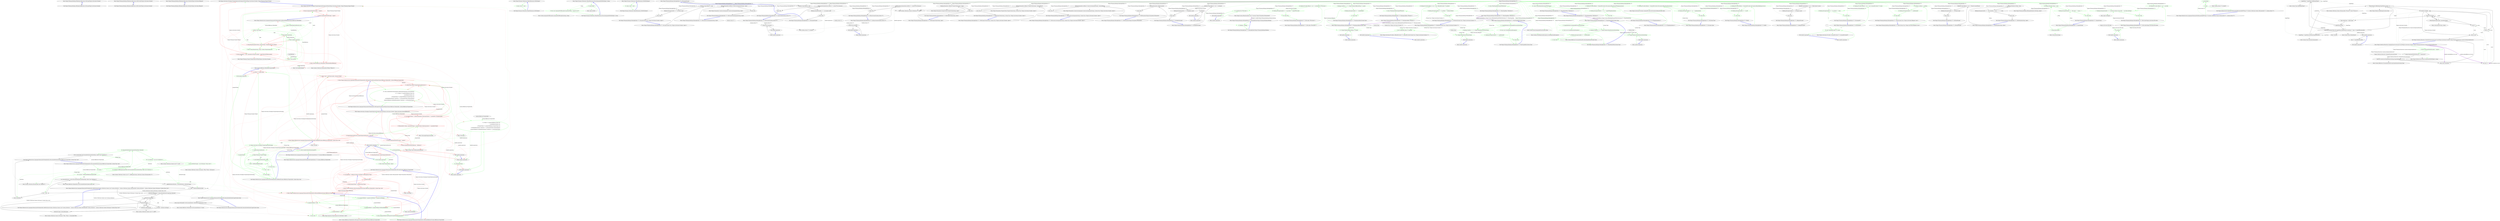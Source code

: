 digraph  {
m4_2 [cluster="Ninject.Planning.Bindings.IBindingConfiguration.GetScope(Ninject.Activation.IContext)", file="IModuleLoader.cs", label="Entry Ninject.Planning.Bindings.IBindingConfiguration.GetScope(Ninject.Activation.IContext)", span="95-95"];
m4_3 [cluster="Ninject.Planning.Bindings.IBindingConfiguration.GetScope(Ninject.Activation.IContext)", file="IModuleLoader.cs", label="Exit Ninject.Planning.Bindings.IBindingConfiguration.GetScope(Ninject.Activation.IContext)", span="95-95"];
m4_0 [cluster="Ninject.Planning.Bindings.IBindingConfiguration.GetProvider(Ninject.Activation.IContext)", file="IModuleLoader.cs", label="Entry Ninject.Planning.Bindings.IBindingConfiguration.GetProvider(Ninject.Activation.IContext)", span="88-88"];
m4_1 [cluster="Ninject.Planning.Bindings.IBindingConfiguration.GetProvider(Ninject.Activation.IContext)", file="IModuleLoader.cs", label="Exit Ninject.Planning.Bindings.IBindingConfiguration.GetProvider(Ninject.Activation.IContext)", span="88-88"];
m4_4 [cluster="Ninject.Planning.Bindings.IBindingConfiguration.Matches(Ninject.Activation.IRequest)", file="IModuleLoader.cs", label="Entry Ninject.Planning.Bindings.IBindingConfiguration.Matches(Ninject.Activation.IRequest)", span="103-103"];
m4_5 [cluster="Ninject.Planning.Bindings.IBindingConfiguration.Matches(Ninject.Activation.IRequest)", file="IModuleLoader.cs", label="Exit Ninject.Planning.Bindings.IBindingConfiguration.Matches(Ninject.Activation.IRequest)", span="103-103"];
m7_59 [cluster="Ninject.Activation.Strategies.PropertyInjectionStrategy.GetValue(Ninject.Activation.IContext, Ninject.Planning.Targets.ITarget)", file="ModuleLoader.cs", label="Exit Ninject.Activation.Strategies.PropertyInjectionStrategy.GetValue(Ninject.Activation.IContext, Ninject.Planning.Targets.ITarget)", span="116-116"];
m7_110 [cluster="System.Reflection.MemberInfo.GetCustomAttribute<T>(bool)", file="ModuleLoader.cs", label="Entry System.Reflection.MemberInfo.GetCustomAttribute<T>(bool)", span="0-0"];
m7_92 [cluster="System.Collections.Generic.List<T>.List()", file="ModuleLoader.cs", label="Entry System.Collections.Generic.List<T>.List()", span="0-0"];
m7_19 [cluster="Unk.Any", file="ModuleLoader.cs", label="Entry Unk.Any", span=""];
m7_34 [cluster="Ninject.Activation.Strategies.PropertyInjectionStrategy.AssignProperyOverrides(Ninject.Activation.IContext, Ninject.Activation.InstanceReference, System.Collections.Generic.IEnumerable<Ninject.Parameters.IParameter>)", color=red, community=0, file="ModuleLoader.cs", label="0: var properties = reference.Instance.GetType().GetProperties( Flags )", span="93-93"];
m7_35 [cluster="Ninject.Activation.Strategies.PropertyInjectionStrategy.AssignProperyOverrides(Ninject.Activation.IContext, Ninject.Activation.InstanceReference, System.Collections.Generic.IEnumerable<Ninject.Parameters.IParameter>)", color=red, community=0, file="ModuleLoader.cs", label="0: propertyValues", span="94-94"];
m7_36 [cluster="Ninject.Activation.Strategies.PropertyInjectionStrategy.AssignProperyOverrides(Ninject.Activation.IContext, Ninject.Activation.InstanceReference, System.Collections.Generic.IEnumerable<Ninject.Parameters.IParameter>)", color=red, community=0, file="ModuleLoader.cs", label="0: string propertyName = propertyValue.Name", span="96-96"];
m7_48 [cluster="Ninject.Infrastructure.Language.ExtensionsForMemberInfo.GetParentDefinition(System.Reflection.MethodInfo)", file="ModuleLoader.cs", label="Entry Ninject.Infrastructure.Language.ExtensionsForMemberInfo.GetParentDefinition(System.Reflection.MethodInfo)", span="137-137"];
m7_95 [cluster="System.Collections.IEnumerable.Cast<TResult>()", file="ModuleLoader.cs", label="Entry System.Collections.IEnumerable.Cast<TResult>()", span="0-0"];
m7_44 [cluster="Ninject.Infrastructure.Language.ExtensionsForMemberInfo.GetParentDefinition(System.Reflection.PropertyInfo)", color=green, community=0, file="ModuleLoader.cs", label="0: return null;", span="134-134"];
m7_49 [cluster="PropertyInjectionDirective.cstr", color=green, community=0, file="ModuleLoader.cs", label="0: Entry PropertyInjectionDirective.cstr", span=""];
m7_50 [cluster="Unk.Create", color=green, community=0, file="ModuleLoader.cs", label="0: Entry Unk.Create", span=""];
m7_53 [cluster="lambda expression", color=green, community=0, file="ModuleLoader.cs", label="0: Exit lambda expression", span="98-98"];
m7_51 [cluster="lambda expression", color=green, community=0, file="ModuleLoader.cs", label="0: Entry lambda expression", span="98-98"];
m7_52 [cluster="lambda expression", color=red, community=0, file="ModuleLoader.cs", label="0: string.Equals(property.Name, propertyName, StringComparison.Ordinal)", span="98-98"];
m7_54 [cluster="string.Equals(string, string, System.StringComparison)", color=green, community=0, file="ModuleLoader.cs", label="0: Entry string.Equals(string, string, System.StringComparison)", span="0-0"];
m7_55 [cluster="Ninject.Activation.Strategies.PropertyInjectionStrategy.GetValue(Ninject.Activation.IContext, Ninject.Planning.Targets.ITarget)", color=red, community=0, file="ModuleLoader.cs", label="0: Ensure.ArgumentNotNull(context, ''context'')", span="118-118"];
m7_56 [cluster="Ninject.Activation.Strategies.PropertyInjectionStrategy.GetValue(Ninject.Activation.IContext, Ninject.Planning.Targets.ITarget)", color=red, community=0, file="ModuleLoader.cs", label="0: Ensure.ArgumentNotNull(target, ''target'')", span="119-119"];
m7_47 [cluster="System.Reflection.MemberInfo.GetPropertyFromDeclaredType(System.Reflection.PropertyInfo)", file="ModuleLoader.cs", label="Entry System.Reflection.MemberInfo.GetPropertyFromDeclaredType(System.Reflection.PropertyInfo)", span="73-73"];
m7_94 [cluster="System.Reflection.MemberInfo.GetCustomAttributes(System.Type, bool)", file="ModuleLoader.cs", label="Entry System.Reflection.MemberInfo.GetCustomAttributes(System.Type, bool)", span="0-0"];
m7_21 [cluster="Ninject.Injection.PropertyInjector.Invoke(object, object)", file="ModuleLoader.cs", label="Entry Ninject.Injection.PropertyInjector.Invoke(object, object)", span="14-14"];
m7_106 [cluster="System.Collections.Generic.Dictionary<TKey, TValue>.ContainsKey(TKey)", file="ModuleLoader.cs", label="Entry System.Collections.Generic.Dictionary<TKey, TValue>.ContainsKey(TKey)", span="0-0"];
m7_0 [cluster="Ninject.Infrastructure.Language.ExtensionsForMemberInfo.HasAttribute<T>(System.Reflection.MemberInfo)", file="ModuleLoader.cs", label="Entry Ninject.Infrastructure.Language.ExtensionsForMemberInfo.HasAttribute<T>(System.Reflection.MemberInfo)", span="43-43"];
m7_1 [cluster="Ninject.Infrastructure.Language.ExtensionsForMemberInfo.HasAttribute<T>(System.Reflection.MemberInfo)", color=green, community=0, file="ModuleLoader.cs", label="15: return member.HasAttribute(typeof(T));", span="45-45"];
m7_2 [cluster="Ninject.Infrastructure.Language.ExtensionsForMemberInfo.HasAttribute<T>(System.Reflection.MemberInfo)", file="ModuleLoader.cs", label="Exit Ninject.Infrastructure.Language.ExtensionsForMemberInfo.HasAttribute<T>(System.Reflection.MemberInfo)", span="43-43"];
m7_18 [cluster="lambda expression", color=green, community=0, file="ModuleLoader.cs", label="9: p.Name == propertyDefinition.Name &&\r\n                    !p.GetMethod.IsStatic &&\r\n                     p.PropertyType == propertyDefinition.PropertyType &&\r\n                     p.GetIndexParameters().Select(pi => pi.ParameterType).SequenceEqual(\r\n                         propertyDefinition.GetIndexParameters().Select(pi => pi.ParameterType))", span="76-80"];
m7_33 [cluster="Ninject.Infrastructure.Language.ExtensionsForMemberInfo.IsPrivate(System.Reflection.PropertyInfo)", file="ModuleLoader.cs", label="Exit Ninject.Infrastructure.Language.ExtensionsForMemberInfo.IsPrivate(System.Reflection.PropertyInfo)", span="90-90"];
m7_39 [cluster="Ninject.Infrastructure.Language.ExtensionsForMemberInfo.GetParentDefinition(System.Reflection.PropertyInfo)", color=green, community=0, file="ModuleLoader.cs", label="0: var propertyMethod = property.GetMethod ?? property.SetMethod", span="123-123"];
m7_41 [cluster="Ninject.Infrastructure.Language.ExtensionsForMemberInfo.GetParentDefinition(System.Reflection.PropertyInfo)", color=green, community=0, file="ModuleLoader.cs", label="0: propertyMethod = propertyMethod.GetParentDefinition()", span="127-127"];
m7_42 [cluster="Ninject.Infrastructure.Language.ExtensionsForMemberInfo.GetParentDefinition(System.Reflection.PropertyInfo)", color=green, community=0, file="ModuleLoader.cs", label="0: propertyMethod != null", span="128-128"];
m7_37 [cluster="System.Attribute.GetCustomAttributes(System.Reflection.MemberInfo, System.Type, bool)", color=red, community=0, file="ModuleLoader.cs", label="0: Entry System.Attribute.GetCustomAttributes(System.Reflection.MemberInfo, System.Type, bool)", span="0-0"];
m7_38 [cluster="Ninject.Infrastructure.Language.ExtensionsForMemberInfo.GetParentDefinition(System.Reflection.PropertyInfo)", color=red, community=0, file="ModuleLoader.cs", label="0: Entry Ninject.Infrastructure.Language.ExtensionsForMemberInfo.GetParentDefinition(System.Reflection.PropertyInfo)", span="121-121"];
m7_40 [cluster="Ninject.Infrastructure.Language.ExtensionsForMemberInfo.GetParentDefinition(System.Reflection.PropertyInfo)", color=green, community=0, file="ModuleLoader.cs", label="0: propertyMethod != null", span="125-125"];
m7_43 [cluster="Ninject.Infrastructure.Language.ExtensionsForMemberInfo.GetParentDefinition(System.Reflection.PropertyInfo)", color=green, community=0, file="ModuleLoader.cs", label="0: return propertyMethod.GetPropertyFromDeclaredType(property);", span="130-130"];
m7_3 [cluster="Ninject.Activation.Strategies.PropertyInjectionStrategy.Activate(Ninject.Activation.IContext, Ninject.Activation.InstanceReference)", file="ModuleLoader.cs", label="Entry Ninject.Activation.Strategies.PropertyInjectionStrategy.Activate(Ninject.Activation.IContext, Ninject.Activation.InstanceReference)", span="64-64"];
m7_77 [cluster="Ninject.Infrastructure.Language.ExtensionsForMemberInfo.InternalGetAttributeUsage(System.Type)", file="ModuleLoader.cs", label="Entry Ninject.Infrastructure.Language.ExtensionsForMemberInfo.InternalGetAttributeUsage(System.Type)", span="223-223"];
m7_108 [cluster="Ninject.Infrastructure.Language.ExtensionsForMemberInfo.InternalGetAttributeUsage(System.Type)", file="ModuleLoader.cs", label="return type.GetTypeInfo().GetCustomAttribute<AttributeUsageAttribute>(true);", span="225-225"];
m7_109 [cluster="Ninject.Infrastructure.Language.ExtensionsForMemberInfo.InternalGetAttributeUsage(System.Type)", file="ModuleLoader.cs", label="Exit Ninject.Infrastructure.Language.ExtensionsForMemberInfo.InternalGetAttributeUsage(System.Type)", span="223-223"];
m7_11 [cluster="Ninject.Activation.Strategies.PropertyInjectionStrategy.Activate(Ninject.Activation.IContext, Ninject.Activation.InstanceReference)", color=red, community=0, file="ModuleLoader.cs", label="0: object value = GetValue(context, directive.Target)", span="78-78"];
m7_46 [cluster="Unk.FirstOrDefault", file="ModuleLoader.cs", label="Entry Unk.FirstOrDefault", span=""];
m7_78 [cluster="Ninject.Infrastructure.Language.ExtensionsForMemberInfo.GetCustomAttributes(System.Reflection.PropertyInfo, System.Type, bool)", file="ModuleLoader.cs", label="Entry Ninject.Infrastructure.Language.ExtensionsForMemberInfo.GetCustomAttributes(System.Reflection.PropertyInfo, System.Type, bool)", span="181-181"];
m7_79 [cluster="Ninject.Infrastructure.Language.ExtensionsForMemberInfo.GetCustomAttributes(System.Reflection.PropertyInfo, System.Type, bool)", color=green, community=0, file="ModuleLoader.cs", label="29: inherit", span="183-183"];
m7_80 [cluster="Ninject.Infrastructure.Language.ExtensionsForMemberInfo.GetCustomAttributes(System.Reflection.PropertyInfo, System.Type, bool)", color=green, community=0, file="ModuleLoader.cs", label="29: InternalGetAttributeUsage(attributeType).Inherited", span="185-185"];
m7_90 [cluster="Ninject.Infrastructure.Language.ExtensionsForMemberInfo.GetCustomAttributes(System.Reflection.PropertyInfo, System.Type, bool)", file="ModuleLoader.cs", label="return propertyInfo.GetCustomAttributes(attributeType, inherit).Cast<Attribute>();", span="203-203"];
m7_81 [cluster="Ninject.Infrastructure.Language.ExtensionsForMemberInfo.GetCustomAttributes(System.Reflection.PropertyInfo, System.Type, bool)", color=green, community=0, file="ModuleLoader.cs", label="29: var attributes = new List<Attribute>()", span="187-187"];
m7_83 [cluster="Ninject.Infrastructure.Language.ExtensionsForMemberInfo.GetCustomAttributes(System.Reflection.PropertyInfo, System.Type, bool)", color=green, community=0, file="ModuleLoader.cs", label="29: attributes.AddRange(propertyInfo.GetCustomAttributes(attributeType, false).Cast<Attribute>())", span="190-190"];
m7_82 [cluster="Ninject.Infrastructure.Language.ExtensionsForMemberInfo.GetCustomAttributes(System.Reflection.PropertyInfo, System.Type, bool)", color=green, community=0, file="ModuleLoader.cs", label="29: var attributeUsages = new Dictionary<Type, bool>()", span="189-189"];
m7_84 [cluster="Ninject.Infrastructure.Language.ExtensionsForMemberInfo.GetCustomAttributes(System.Reflection.PropertyInfo, System.Type, bool)", color=green, community=0, file="ModuleLoader.cs", label="29: var info = GetParentDefinition(propertyInfo)", span="191-191"];
m7_85 [cluster="Ninject.Infrastructure.Language.ExtensionsForMemberInfo.GetCustomAttributes(System.Reflection.PropertyInfo, System.Type, bool)", file="ModuleLoader.cs", label="info != null", span="192-192"];
m7_86 [cluster="Ninject.Infrastructure.Language.ExtensionsForMemberInfo.GetCustomAttributes(System.Reflection.PropertyInfo, System.Type, bool)", file="ModuleLoader.cs", label="var customAttributes = info.GetCustomAttributes(attributeType, false).Cast<Attribute>()", span="195-195"];
m7_88 [cluster="Ninject.Infrastructure.Language.ExtensionsForMemberInfo.GetCustomAttributes(System.Reflection.PropertyInfo, System.Type, bool)", file="ModuleLoader.cs", label="info = GetParentDefinition(info)", span="193-193"];
m7_87 [cluster="Ninject.Infrastructure.Language.ExtensionsForMemberInfo.GetCustomAttributes(System.Reflection.PropertyInfo, System.Type, bool)", file="ModuleLoader.cs", label="AddAttributes(attributes, customAttributes, attributeUsages)", span="196-196"];
m7_89 [cluster="Ninject.Infrastructure.Language.ExtensionsForMemberInfo.GetCustomAttributes(System.Reflection.PropertyInfo, System.Type, bool)", file="ModuleLoader.cs", label="return attributes;", span="199-199"];
m7_91 [cluster="Ninject.Infrastructure.Language.ExtensionsForMemberInfo.GetCustomAttributes(System.Reflection.PropertyInfo, System.Type, bool)", file="ModuleLoader.cs", label="Exit Ninject.Infrastructure.Language.ExtensionsForMemberInfo.GetCustomAttributes(System.Reflection.PropertyInfo, System.Type, bool)", span="181-181"];
m7_16 [cluster="Unk.Where", file="ModuleLoader.cs", label="Entry Unk.Where", span=""];
m7_4 [cluster="Ninject.Activation.Strategies.PropertyInjectionStrategy.Activate(Ninject.Activation.IContext, Ninject.Activation.InstanceReference)", color=red, community=0, file="ModuleLoader.cs", label="9: Ensure.ArgumentNotNull(context, ''context'')", span="66-66"];
m7_5 [cluster="Ninject.Activation.Strategies.PropertyInjectionStrategy.Activate(Ninject.Activation.IContext, Ninject.Activation.InstanceReference)", color=red, community=0, file="ModuleLoader.cs", label="9: Ensure.ArgumentNotNull(reference, ''reference'')", span="67-67"];
m7_6 [cluster="Ninject.Activation.Strategies.PropertyInjectionStrategy.Activate(Ninject.Activation.IContext, Ninject.Activation.InstanceReference)", color=red, community=0, file="ModuleLoader.cs", label="9: var propertyValues = context.Parameters.Where(parameter => parameter is PropertyValue)", span="69-69"];
m7_7 [cluster="Ninject.Activation.Strategies.PropertyInjectionStrategy.Activate(Ninject.Activation.IContext, Ninject.Activation.InstanceReference)", color=red, community=0, file="ModuleLoader.cs", label="9: IEnumerable<string> parameterNames = propertyValues.Select(parameter => parameter.Name)", span="70-70"];
m7_8 [cluster="Ninject.Activation.Strategies.PropertyInjectionStrategy.Activate(Ninject.Activation.IContext, Ninject.Activation.InstanceReference)", color=red, community=0, file="ModuleLoader.cs", label="9: context.Plan.GetAll<PropertyInjectionDirective>()", span="72-72"];
m7_9 [cluster="Ninject.Activation.Strategies.PropertyInjectionStrategy.Activate(Ninject.Activation.IContext, Ninject.Activation.InstanceReference)", color=red, community=0, file="ModuleLoader.cs", label="9: PropertyInjectionDirective propertyInjectionDirective = directive", span="74-74"];
m7_15 [cluster="System.Type.GetRuntimeProperties()", file="ModuleLoader.cs", label="Entry System.Type.GetRuntimeProperties()", span="0-0"];
m7_20 [cluster="Ninject.Activation.Strategies.PropertyInjectionStrategy.GetValue(Ninject.Activation.IContext, Ninject.Planning.Targets.ITarget)", file="ModuleLoader.cs", label="Entry Ninject.Activation.Strategies.PropertyInjectionStrategy.GetValue(Ninject.Activation.IContext, Ninject.Planning.Targets.ITarget)", span="116-116"];
m7_22 [cluster="Unk.AssignProperyOverrides", file="ModuleLoader.cs", label="Entry Unk.AssignProperyOverrides", span=""];
m7_93 [cluster="System.Collections.Generic.Dictionary<TKey, TValue>.Dictionary()", file="ModuleLoader.cs", label="Entry System.Collections.Generic.Dictionary<TKey, TValue>.Dictionary()", span="0-0"];
m7_12 [cluster="Ninject.Infrastructure.Language.ExtensionsForMemberInfo.GetPropertyFromDeclaredType(System.Reflection.MemberInfo, System.Reflection.PropertyInfo)", color=red, community=0, file="ModuleLoader.cs", label="9: Entry Ninject.Infrastructure.Language.ExtensionsForMemberInfo.GetPropertyFromDeclaredType(System.Reflection.MemberInfo, System.Reflection.PropertyInfo)", span="73-73"];
m7_13 [cluster="Ninject.Infrastructure.Language.ExtensionsForMemberInfo.GetPropertyFromDeclaredType(System.Reflection.MemberInfo, System.Reflection.PropertyInfo)", color=green, community=0, file="ModuleLoader.cs", label="16: return memberInfo.DeclaringType.GetRuntimeProperties().FirstOrDefault(\r\n                p => p.Name == propertyDefinition.Name &&\r\n                    !p.GetMethod.IsStatic &&\r\n                     p.PropertyType == propertyDefinition.PropertyType &&\r\n                     p.GetIndexParameters().Select(pi => pi.ParameterType).SequenceEqual(\r\n                         propertyDefinition.GetIndexParameters().Select(pi => pi.ParameterType)));", span="75-80"];
m7_10 [cluster="Ninject.Infrastructure.Language.ExtensionsForMemberInfo.IsDefined(System.Reflection.PropertyInfo, System.Type, bool)", color=red, community=0, file="ModuleLoader.cs", label="0: Entry Ninject.Infrastructure.Language.ExtensionsForMemberInfo.IsDefined(System.Reflection.PropertyInfo, System.Type, bool)", span="153-153"];
m7_14 [cluster="Ninject.Infrastructure.Language.ExtensionsForMemberInfo.GetPropertyFromDeclaredType(System.Reflection.MemberInfo, System.Reflection.PropertyInfo)", file="ModuleLoader.cs", label="Exit Ninject.Infrastructure.Language.ExtensionsForMemberInfo.GetPropertyFromDeclaredType(System.Reflection.MemberInfo, System.Reflection.PropertyInfo)", span="73-73"];
m7_65 [cluster="lambda expression", color=red, community=0, file="ModuleLoader.cs", label="0: p.Name == target.Name", span="121-121"];
m7_66 [cluster="lambda expression", color=green, community=0, file="ModuleLoader.cs", label="0: Exit lambda expression", span="121-121"];
m7_67 [cluster="Ninject.Infrastructure.Language.ExtensionsForMemberInfo.IsDefined(System.Reflection.PropertyInfo, System.Type, bool)", color=green, community=0, file="ModuleLoader.cs", label="13: Ninject.Activation.Strategies.PropertyInjectionStrategy", span=""];
m7_68 [cluster="Ninject.Infrastructure.Language.ExtensionsForMemberInfo.IsDefined(System.Reflection.PropertyInfo, System.Type, bool)", color=green, community=0, file="ModuleLoader.cs", label="17: propertyInjectionDirective", span=""];
m7_75 [cluster="Ninject.Infrastructure.Language.ExtensionsForMemberInfo.IsDefined(System.Reflection.PropertyInfo, System.Type, bool)", color=green, community=0, file="ModuleLoader.cs", label="20: return false;", span="178-178"];
m7_69 [cluster="Ninject.Infrastructure.Language.ExtensionsForMemberInfo.IsDefined(System.Reflection.PropertyInfo, System.Type, bool)", color=green, community=0, file="ModuleLoader.cs", label="0: propertyName", span=""];
m7_70 [cluster="Ninject.Infrastructure.Language.ExtensionsForMemberInfo.IsDefined(System.Reflection.PropertyInfo, System.Type, bool)", color=green, community=0, file="ModuleLoader.cs", label="0: Ninject.Planning.Targets.ITarget", span=""];
m7_71 [cluster="Ninject.Infrastructure.Language.ExtensionsForMemberInfo.IsDefined(System.Reflection.PropertyInfo, System.Type, bool)", color=green, community=0, file="ModuleLoader.cs", label="17: info != null", span="168-168"];
m7_72 [cluster="Ninject.Infrastructure.Language.ExtensionsForMemberInfo.IsDefined(System.Reflection.PropertyInfo, System.Type, bool)", color=green, community=0, file="ModuleLoader.cs", label="17: info.IsDefined(attributeType, false)", span="171-171"];
m7_74 [cluster="Ninject.Infrastructure.Language.ExtensionsForMemberInfo.IsDefined(System.Reflection.PropertyInfo, System.Type, bool)", color=green, community=0, file="ModuleLoader.cs", label="0: info = GetParentDefinition(info)", span="169-169"];
m7_73 [cluster="Ninject.Infrastructure.Language.ExtensionsForMemberInfo.IsDefined(System.Reflection.PropertyInfo, System.Type, bool)", color=green, community=0, file="ModuleLoader.cs", label="20: return true;", span="173-173"];
m7_76 [cluster="Ninject.Infrastructure.Language.ExtensionsForMemberInfo.IsDefined(System.Reflection.PropertyInfo, System.Type, bool)", file="ModuleLoader.cs", label="Exit Ninject.Infrastructure.Language.ExtensionsForMemberInfo.IsDefined(System.Reflection.PropertyInfo, System.Type, bool)", span="153-153"];
m7_97 [cluster="Ninject.Infrastructure.Language.ExtensionsForMemberInfo.AddAttributes(System.Collections.Generic.List<System.Attribute>, System.Collections.Generic.IEnumerable<System.Attribute>, System.Collections.Generic.Dictionary<System.Type, bool>)", file="ModuleLoader.cs", label="Entry Ninject.Infrastructure.Language.ExtensionsForMemberInfo.AddAttributes(System.Collections.Generic.List<System.Attribute>, System.Collections.Generic.IEnumerable<System.Attribute>, System.Collections.Generic.Dictionary<System.Type, bool>)", span="206-206"];
m7_101 [cluster="Ninject.Infrastructure.Language.ExtensionsForMemberInfo.AddAttributes(System.Collections.Generic.List<System.Attribute>, System.Collections.Generic.IEnumerable<System.Attribute>, System.Collections.Generic.Dictionary<System.Type, bool>)", file="ModuleLoader.cs", label="attributeUsages[type] = InternalGetAttributeUsage(type).Inherited", span="213-213"];
m7_100 [cluster="Ninject.Infrastructure.Language.ExtensionsForMemberInfo.AddAttributes(System.Collections.Generic.List<System.Attribute>, System.Collections.Generic.IEnumerable<System.Attribute>, System.Collections.Generic.Dictionary<System.Type, bool>)", file="ModuleLoader.cs", label="!attributeUsages.ContainsKey(type)", span="211-211"];
m7_99 [cluster="Ninject.Infrastructure.Language.ExtensionsForMemberInfo.AddAttributes(System.Collections.Generic.List<System.Attribute>, System.Collections.Generic.IEnumerable<System.Attribute>, System.Collections.Generic.Dictionary<System.Type, bool>)", file="ModuleLoader.cs", label="var type = attribute.GetType()", span="210-210"];
m7_102 [cluster="Ninject.Infrastructure.Language.ExtensionsForMemberInfo.AddAttributes(System.Collections.Generic.List<System.Attribute>, System.Collections.Generic.IEnumerable<System.Attribute>, System.Collections.Generic.Dictionary<System.Type, bool>)", file="ModuleLoader.cs", label="attributeUsages[type]", span="216-216"];
m7_98 [cluster="Ninject.Infrastructure.Language.ExtensionsForMemberInfo.AddAttributes(System.Collections.Generic.List<System.Attribute>, System.Collections.Generic.IEnumerable<System.Attribute>, System.Collections.Generic.Dictionary<System.Type, bool>)", file="ModuleLoader.cs", label=customAttributes, span="208-208"];
m7_103 [cluster="Ninject.Infrastructure.Language.ExtensionsForMemberInfo.AddAttributes(System.Collections.Generic.List<System.Attribute>, System.Collections.Generic.IEnumerable<System.Attribute>, System.Collections.Generic.Dictionary<System.Type, bool>)", file="ModuleLoader.cs", label="attributes.Add(attribute)", span="218-218"];
m7_104 [cluster="Ninject.Infrastructure.Language.ExtensionsForMemberInfo.AddAttributes(System.Collections.Generic.List<System.Attribute>, System.Collections.Generic.IEnumerable<System.Attribute>, System.Collections.Generic.Dictionary<System.Type, bool>)", file="ModuleLoader.cs", label="Exit Ninject.Infrastructure.Language.ExtensionsForMemberInfo.AddAttributes(System.Collections.Generic.List<System.Attribute>, System.Collections.Generic.IEnumerable<System.Attribute>, System.Collections.Generic.Dictionary<System.Type, bool>)", span="206-206"];
m7_45 [cluster="Ninject.Infrastructure.Language.ExtensionsForMemberInfo.GetParentDefinition(System.Reflection.PropertyInfo)", file="ModuleLoader.cs", label="Exit Ninject.Infrastructure.Language.ExtensionsForMemberInfo.GetParentDefinition(System.Reflection.PropertyInfo)", span="121-121"];
m7_29 [cluster="lambda expression", file="ModuleLoader.cs", label="Entry lambda expression", span="75-75"];
m7_30 [cluster="lambda expression", color=red, community=0, file="ModuleLoader.cs", label="9: string.Equals(name, propertyInjectionDirective)", span="75-75"];
m7_31 [cluster="lambda expression", color=green, community=0, file="ModuleLoader.cs", label="9: Exit lambda expression", span="75-75"];
m7_32 [cluster="object.Equals(object, object)", color=green, community=0, file="ModuleLoader.cs", label="0: Entry object.Equals(object, object)", span="0-0"];
m7_60 [cluster="System.Collections.IEnumerable.OfType<TResult>()", file="ModuleLoader.cs", label="Entry System.Collections.IEnumerable.OfType<TResult>()", span="0-0"];
m7_64 [cluster="System.Reflection.MethodInfo.Equals(object)", file="ModuleLoader.cs", label="Entry System.Reflection.MethodInfo.Equals(object)", span="0-0"];
m7_23 [cluster="lambda expression", file="ModuleLoader.cs", label="Entry lambda expression", span="69-69"];
m7_26 [cluster="lambda expression", file="ModuleLoader.cs", label="Entry lambda expression", span="70-70"];
m7_24 [cluster="lambda expression", color=green, community=0, file="ModuleLoader.cs", label="13: pi.ParameterType", span="79-79"];
m7_25 [cluster="lambda expression", file="ModuleLoader.cs", label="Exit lambda expression", span="69-69"];
m7_27 [cluster="lambda expression", color=green, community=0, file="ModuleLoader.cs", label="5: pi.ParameterType", span="80-80"];
m7_28 [cluster="lambda expression", file="ModuleLoader.cs", label="Exit lambda expression", span="70-70"];
m7_62 [cluster="Unk.GetValue", color=green, community=0, file="ModuleLoader.cs", label="0: Entry Unk.GetValue", span=""];
m7_58 [cluster="Ninject.Activation.Strategies.PropertyInjectionStrategy.GetValue(Ninject.Activation.IContext, Ninject.Planning.Targets.ITarget)", color=red, community=0, file="ModuleLoader.cs", label="0: return parameter != null ? parameter.GetValue(context) : target.ResolveWithin(context);", span="122-122"];
m7_57 [cluster="System.Reflection.MethodInfo.GetRuntimeBaseDefinition()", color=red, community=0, file="ModuleLoader.cs", label="0: Entry System.Reflection.MethodInfo.GetRuntimeBaseDefinition()", span="0-0"];
m7_17 [cluster="Unk.Select", file="ModuleLoader.cs", label="Entry Unk.Select", span=""];
m7_96 [cluster="System.Collections.Generic.List<T>.AddRange(System.Collections.Generic.IEnumerable<T>)", file="ModuleLoader.cs", label="Entry System.Collections.Generic.List<T>.AddRange(System.Collections.Generic.IEnumerable<T>)", span="0-0"];
m7_63 [cluster="Ninject.Planning.Targets.ITarget.ResolveWithin(Ninject.Activation.IContext)", file="ModuleLoader.cs", label="Entry Ninject.Planning.Targets.ITarget.ResolveWithin(Ninject.Activation.IContext)", span="54-54"];
m7_107 [cluster="System.Collections.Generic.List<T>.Add(T)", file="ModuleLoader.cs", label="Entry System.Collections.Generic.List<T>.Add(T)", span="0-0"];
m7_61 [cluster="Unk.SingleOrDefault", file="ModuleLoader.cs", label="Entry Unk.SingleOrDefault", span=""];
m7_111 [file="ModuleLoader.cs", label="System.Reflection.PropertyInfo", span=""];
m7_112 [file="ModuleLoader.cs", label=baseDefinition, span=""];
m8_3 [cluster="Ninject.Dynamic.Extensions.ObjectExtensions.IsNull(object)", file="ObjectExtensions.cs", label="Entry Ninject.Dynamic.Extensions.ObjectExtensions.IsNull(object)", span="28-28"];
m8_4 [cluster="Ninject.Dynamic.Extensions.ObjectExtensions.IsNull(object)", color=green, community=0, file="ObjectExtensions.cs", label="3: return value == null;", span="30-30"];
m8_5 [cluster="Ninject.Dynamic.Extensions.ObjectExtensions.IsNull(object)", file="ObjectExtensions.cs", label="Exit Ninject.Dynamic.Extensions.ObjectExtensions.IsNull(object)", span="28-28"];
m8_6 [cluster="Ninject.Dynamic.Extensions.ObjectExtensions.EnsureArgumentNotNull(object, string)", file="ObjectExtensions.cs", label="Entry Ninject.Dynamic.Extensions.ObjectExtensions.EnsureArgumentNotNull(object, string)", span="38-38"];
m8_7 [cluster="Ninject.Dynamic.Extensions.ObjectExtensions.EnsureArgumentNotNull(object, string)", color=green, community=0, file="ObjectExtensions.cs", label="9: value.IsNull()", span="40-40"];
m8_8 [cluster="Ninject.Dynamic.Extensions.ObjectExtensions.EnsureArgumentNotNull(object, string)", color=green, community=0, file="ObjectExtensions.cs", label="9: throw new ArgumentNullException(argumentName, ''Cannot be null'');", span="40-40"];
m8_9 [cluster="Ninject.Dynamic.Extensions.ObjectExtensions.EnsureArgumentNotNull(object, string)", file="ObjectExtensions.cs", label="Exit Ninject.Dynamic.Extensions.ObjectExtensions.EnsureArgumentNotNull(object, string)", span="38-38"];
m8_0 [cluster="Ninject.Dynamic.Extensions.ObjectExtensions.IsNotNull(object)", file="ObjectExtensions.cs", label="Entry Ninject.Dynamic.Extensions.ObjectExtensions.IsNotNull(object)", span="16-16"];
m8_1 [cluster="Ninject.Dynamic.Extensions.ObjectExtensions.IsNotNull(object)", color=green, community=0, file="ObjectExtensions.cs", label="15: return value != null;", span="18-18"];
m8_2 [cluster="Ninject.Dynamic.Extensions.ObjectExtensions.IsNotNull(object)", file="ObjectExtensions.cs", label="Exit Ninject.Dynamic.Extensions.ObjectExtensions.IsNotNull(object)", span="16-16"];
m8_10 [cluster="object.IsNull()", file="ObjectExtensions.cs", label="Entry object.IsNull()", span="28-28"];
m8_11 [cluster="System.ArgumentNullException.ArgumentNullException(string, string)", file="ObjectExtensions.cs", label="Entry System.ArgumentNullException.ArgumentNullException(string, string)", span="0-0"];
m9_115 [cluster="Ninject.Planning.Bindings.BindingBuilder<T>.InTransientScope()", file="RubyEngine.cs", label="Entry Ninject.Planning.Bindings.BindingBuilder<T>.InTransientScope()", span="240-240"];
m9_116 [cluster="Ninject.Planning.Bindings.BindingBuilder<T>.InTransientScope()", file="RubyEngine.cs", label="Binding.ScopeCallback = null", span="242-242"];
m9_117 [cluster="Ninject.Planning.Bindings.BindingBuilder<T>.InTransientScope()", file="RubyEngine.cs", label="Binding.IntrospectionInfo += '' in transient scope''", span="243-243"];
m9_118 [cluster="Ninject.Planning.Bindings.BindingBuilder<T>.InTransientScope()", file="RubyEngine.cs", label="return this;", span="244-244"];
m9_119 [cluster="Ninject.Planning.Bindings.BindingBuilder<T>.InTransientScope()", file="RubyEngine.cs", label="Exit Ninject.Planning.Bindings.BindingBuilder<T>.InTransientScope()", span="240-240"];
m9_136 [cluster="Ninject.Planning.Bindings.BindingBuilder<T>.InScope(System.Func<Ninject.Activation.IContext, object>)", file="RubyEngine.cs", label="Entry Ninject.Planning.Bindings.BindingBuilder<T>.InScope(System.Func<Ninject.Activation.IContext, object>)", span="275-275"];
m9_137 [cluster="Ninject.Planning.Bindings.BindingBuilder<T>.InScope(System.Func<Ninject.Activation.IContext, object>)", file="RubyEngine.cs", label="Binding.ScopeCallback = scope", span="277-277"];
m9_138 [cluster="Ninject.Planning.Bindings.BindingBuilder<T>.InScope(System.Func<Ninject.Activation.IContext, object>)", file="RubyEngine.cs", label="Binding.IntrospectionInfo += '' in custom scope''", span="278-278"];
m9_139 [cluster="Ninject.Planning.Bindings.BindingBuilder<T>.InScope(System.Func<Ninject.Activation.IContext, object>)", file="RubyEngine.cs", label="return this;", span="279-279"];
m9_140 [cluster="Ninject.Planning.Bindings.BindingBuilder<T>.InScope(System.Func<Ninject.Activation.IContext, object>)", file="RubyEngine.cs", label="Exit Ninject.Planning.Bindings.BindingBuilder<T>.InScope(System.Func<Ninject.Activation.IContext, object>)", span="275-275"];
m9_141 [cluster="Ninject.Planning.Bindings.BindingBuilder<T>.WithConstructorArgument(string, object)", file="RubyEngine.cs", label="Entry Ninject.Planning.Bindings.BindingBuilder<T>.WithConstructorArgument(string, object)", span="287-287"];
m9_142 [cluster="Ninject.Planning.Bindings.BindingBuilder<T>.WithConstructorArgument(string, object)", file="RubyEngine.cs", label="Binding.Parameters.Add(new ConstructorArgument(name, value))", span="289-289"];
m9_143 [cluster="Ninject.Planning.Bindings.BindingBuilder<T>.WithConstructorArgument(string, object)", file="RubyEngine.cs", label="return this;", span="290-290"];
m9_144 [cluster="Ninject.Planning.Bindings.BindingBuilder<T>.WithConstructorArgument(string, object)", file="RubyEngine.cs", label="Exit Ninject.Planning.Bindings.BindingBuilder<T>.WithConstructorArgument(string, object)", span="287-287"];
m9_172 [cluster="Ninject.Planning.Bindings.BindingBuilder<T>.OnActivation(System.Action<T>)", file="RubyEngine.cs", label="Entry Ninject.Planning.Bindings.BindingBuilder<T>.OnActivation(System.Action<T>)", span="352-352"];
m9_173 [cluster="Ninject.Planning.Bindings.BindingBuilder<T>.OnActivation(System.Action<T>)", file="RubyEngine.cs", label="Binding.ActivationActions.Add(ctx => action((T)ctx.Instance))", span="354-354"];
m9_174 [cluster="Ninject.Planning.Bindings.BindingBuilder<T>.OnActivation(System.Action<T>)", file="RubyEngine.cs", label="return this;", span="355-355"];
m9_175 [cluster="Ninject.Planning.Bindings.BindingBuilder<T>.OnActivation(System.Action<T>)", file="RubyEngine.cs", label="Exit Ninject.Planning.Bindings.BindingBuilder<T>.OnActivation(System.Action<T>)", span="352-352"];
m9_146 [cluster="System.Collections.Generic.ICollection<T>.Add(T)", file="RubyEngine.cs", label="Entry System.Collections.Generic.ICollection<T>.Add(T)", span="0-0"];
m9_152 [cluster="Ninject.Planning.Bindings.BindingBuilder<T>.WithPropertyValue(string, object)", file="RubyEngine.cs", label="Entry Ninject.Planning.Bindings.BindingBuilder<T>.WithPropertyValue(string, object)", span="309-309"];
m9_153 [cluster="Ninject.Planning.Bindings.BindingBuilder<T>.WithPropertyValue(string, object)", file="RubyEngine.cs", label="Binding.Parameters.Add(new PropertyValue(name, value))", span="311-311"];
m9_154 [cluster="Ninject.Planning.Bindings.BindingBuilder<T>.WithPropertyValue(string, object)", file="RubyEngine.cs", label="return this;", span="312-312"];
m9_155 [cluster="Ninject.Planning.Bindings.BindingBuilder<T>.WithPropertyValue(string, object)", file="RubyEngine.cs", label="Exit Ninject.Planning.Bindings.BindingBuilder<T>.WithPropertyValue(string, object)", span="309-309"];
m9_106 [cluster="string.Intern(string)", file="RubyEngine.cs", label="Entry string.Intern(string)", span="0-0"];
m9_157 [cluster="Ninject.Planning.Bindings.BindingBuilder<T>.WithPropertyValue(string, System.Func<Ninject.Activation.IContext, object>)", file="RubyEngine.cs", label="Entry Ninject.Planning.Bindings.BindingBuilder<T>.WithPropertyValue(string, System.Func<Ninject.Activation.IContext, object>)", span="320-320"];
m9_158 [cluster="Ninject.Planning.Bindings.BindingBuilder<T>.WithPropertyValue(string, System.Func<Ninject.Activation.IContext, object>)", file="RubyEngine.cs", label="Binding.Parameters.Add(new PropertyValue(name, valueCallback))", span="322-322"];
m9_159 [cluster="Ninject.Planning.Bindings.BindingBuilder<T>.WithPropertyValue(string, System.Func<Ninject.Activation.IContext, object>)", file="RubyEngine.cs", label="return this;", span="323-323"];
m9_160 [cluster="Ninject.Planning.Bindings.BindingBuilder<T>.WithPropertyValue(string, System.Func<Ninject.Activation.IContext, object>)", file="RubyEngine.cs", label="Exit Ninject.Planning.Bindings.BindingBuilder<T>.WithPropertyValue(string, System.Func<Ninject.Activation.IContext, object>)", span="320-320"];
m9_151 [cluster="Ninject.Parameters.ConstructorArgument.ConstructorArgument(string, System.Func<Ninject.Activation.IContext, object>)", file="RubyEngine.cs", label="Entry Ninject.Parameters.ConstructorArgument.ConstructorArgument(string, System.Func<Ninject.Activation.IContext, object>)", span="40-40"];
m9_81 [cluster="System.Type.IsAssignableFrom(System.Type)", file="RubyEngine.cs", label="Entry System.Type.IsAssignableFrom(System.Type)", span="0-0"];
m9_33 [cluster="object.GetType()", file="RubyEngine.cs", label="Entry object.GetType()", span="0-0"];
m9_107 [cluster="Ninject.Planning.Bindings.BindingBuilder<T>.InSingletonScope()", file="RubyEngine.cs", label="Entry Ninject.Planning.Bindings.BindingBuilder<T>.InSingletonScope()", span="229-229"];
m9_108 [cluster="Ninject.Planning.Bindings.BindingBuilder<T>.InSingletonScope()", file="RubyEngine.cs", label="Binding.ScopeCallback = ctx => ctx.Kernel", span="231-231"];
m9_109 [cluster="Ninject.Planning.Bindings.BindingBuilder<T>.InSingletonScope()", file="RubyEngine.cs", label="Binding.IntrospectionInfo += '' in singleton scope''", span="232-232"];
m9_110 [cluster="Ninject.Planning.Bindings.BindingBuilder<T>.InSingletonScope()", file="RubyEngine.cs", label="return this;", span="233-233"];
m9_111 [cluster="Ninject.Planning.Bindings.BindingBuilder<T>.InSingletonScope()", file="RubyEngine.cs", label="Exit Ninject.Planning.Bindings.BindingBuilder<T>.InSingletonScope()", span="229-229"];
m9_54 [cluster="Ninject.Activation.Providers.ConstantProvider<T>.ConstantProvider(T)", file="RubyEngine.cs", label="Entry Ninject.Activation.Providers.ConstantProvider<T>.ConstantProvider(T)", span="37-37"];
m9_147 [cluster="Ninject.Planning.Bindings.BindingBuilder<T>.WithConstructorArgument(string, System.Func<Ninject.Activation.IContext, object>)", file="RubyEngine.cs", label="Entry Ninject.Planning.Bindings.BindingBuilder<T>.WithConstructorArgument(string, System.Func<Ninject.Activation.IContext, object>)", span="298-298"];
m9_148 [cluster="Ninject.Planning.Bindings.BindingBuilder<T>.WithConstructorArgument(string, System.Func<Ninject.Activation.IContext, object>)", file="RubyEngine.cs", label="Binding.Parameters.Add(new ConstructorArgument(name, valueCallback))", span="300-300"];
m9_149 [cluster="Ninject.Planning.Bindings.BindingBuilder<T>.WithConstructorArgument(string, System.Func<Ninject.Activation.IContext, object>)", file="RubyEngine.cs", label="return this;", span="301-301"];
m9_150 [cluster="Ninject.Planning.Bindings.BindingBuilder<T>.WithConstructorArgument(string, System.Func<Ninject.Activation.IContext, object>)", file="RubyEngine.cs", label="Exit Ninject.Planning.Bindings.BindingBuilder<T>.WithConstructorArgument(string, System.Func<Ninject.Activation.IContext, object>)", span="298-298"];
m9_82 [cluster="System.InvalidOperationException.InvalidOperationException()", file="RubyEngine.cs", label="Entry System.InvalidOperationException.InvalidOperationException()", span="0-0"];
m9_19 [cluster="Ninject.Planning.Bindings.BindingBuilder<T>.ToProvider<TProvider>()", file="RubyEngine.cs", label="Entry Ninject.Planning.Bindings.BindingBuilder<T>.ToProvider<TProvider>()", span="88-88"];
m9_20 [cluster="Ninject.Planning.Bindings.BindingBuilder<T>.ToProvider<TProvider>()", color=green, community=0, file="RubyEngine.cs", label="35: Binding.ProviderCallback = ctx => ctx.Kernel.Get<TProvider>()", span="91-91"];
m9_21 [cluster="Ninject.Planning.Bindings.BindingBuilder<T>.ToProvider<TProvider>()", color=green, community=0, file="RubyEngine.cs", label="32: Binding.IntrospectionInfo += '' to provider '' + typeof(TProvider)", span="92-92"];
m9_22 [cluster="Ninject.Planning.Bindings.BindingBuilder<T>.ToProvider<TProvider>()", color=green, community=0, file="RubyEngine.cs", label="35: return this;", span="93-93"];
m9_23 [cluster="Ninject.Planning.Bindings.BindingBuilder<T>.ToProvider<TProvider>()", file="RubyEngine.cs", label="Exit Ninject.Planning.Bindings.BindingBuilder<T>.ToProvider<TProvider>()", span="88-88"];
m9_63 [cluster="Ninject.Planning.Bindings.BindingBuilder<T>.WhenInjectedInto(System.Type)", file="RubyEngine.cs", label="Entry Ninject.Planning.Bindings.BindingBuilder<T>.WhenInjectedInto(System.Type)", span="153-153"];
m9_64 [cluster="Ninject.Planning.Bindings.BindingBuilder<T>.WhenInjectedInto(System.Type)", color=green, community=0, file="RubyEngine.cs", label="3: Binding.Condition = r => r.Target.Member.ReflectedType == parent", span="155-155"];
m9_65 [cluster="Ninject.Planning.Bindings.BindingBuilder<T>.WhenInjectedInto(System.Type)", color=green, community=0, file="RubyEngine.cs", label="3: Binding.IntrospectionInfo += '' (conditionally)''", span="156-156"];
m9_66 [cluster="Ninject.Planning.Bindings.BindingBuilder<T>.WhenInjectedInto(System.Type)", color=green, community=0, file="RubyEngine.cs", label="15: return this;", span="157-157"];
m9_67 [cluster="Ninject.Planning.Bindings.BindingBuilder<T>.WhenInjectedInto(System.Type)", file="RubyEngine.cs", label="Exit Ninject.Planning.Bindings.BindingBuilder<T>.WhenInjectedInto(System.Type)", span="153-153"];
m9_37 [cluster="Ninject.Planning.Bindings.BindingBuilder<T>.ToMethod(System.Func<Ninject.Activation.IContext, T>)", file="RubyEngine.cs", label="Entry Ninject.Planning.Bindings.BindingBuilder<T>.ToMethod(System.Func<Ninject.Activation.IContext, T>)", span="111-111"];
m9_38 [cluster="Ninject.Planning.Bindings.BindingBuilder<T>.ToMethod(System.Func<Ninject.Activation.IContext, T>)", color=green, community=0, file="RubyEngine.cs", label="19: Binding.ProviderCallback = ctx => new CallbackProvider<T>(method)", span="113-113"];
m9_39 [cluster="Ninject.Planning.Bindings.BindingBuilder<T>.ToMethod(System.Func<Ninject.Activation.IContext, T>)", color=green, community=0, file="RubyEngine.cs", label="8: Binding.IntrospectionInfo += '' to method '' + method.Method", span="114-114"];
m9_40 [cluster="Ninject.Planning.Bindings.BindingBuilder<T>.ToMethod(System.Func<Ninject.Activation.IContext, T>)", color=green, community=0, file="RubyEngine.cs", label="21: return this;", span="115-115"];
m9_41 [cluster="Ninject.Planning.Bindings.BindingBuilder<T>.ToMethod(System.Func<Ninject.Activation.IContext, T>)", file="RubyEngine.cs", label="Exit Ninject.Planning.Bindings.BindingBuilder<T>.ToMethod(System.Func<Ninject.Activation.IContext, T>)", span="111-111"];
m9_60 [cluster="Ninject.Planning.Bindings.BindingBuilder<T>.WhenInjectedInto<TParent>()", file="RubyEngine.cs", label="Entry Ninject.Planning.Bindings.BindingBuilder<T>.WhenInjectedInto<TParent>()", span="144-144"];
m9_61 [cluster="Ninject.Planning.Bindings.BindingBuilder<T>.WhenInjectedInto<TParent>()", color=green, community=0, file="RubyEngine.cs", label="3: return WhenInjectedInto(typeof(TParent));", span="146-146"];
m9_62 [cluster="Ninject.Planning.Bindings.BindingBuilder<T>.WhenInjectedInto<TParent>()", file="RubyEngine.cs", label="Exit Ninject.Planning.Bindings.BindingBuilder<T>.WhenInjectedInto<TParent>()", span="144-144"];
m9_87 [cluster="Ninject.Planning.Bindings.BindingBuilder<T>.WhenTargetHas<TAttribute>()", file="RubyEngine.cs", label="Entry Ninject.Planning.Bindings.BindingBuilder<T>.WhenTargetHas<TAttribute>()", span="191-191"];
m9_88 [cluster="Ninject.Planning.Bindings.BindingBuilder<T>.WhenTargetHas<TAttribute>()", color=green, community=0, file="RubyEngine.cs", label="6: return WhenTargetHas(typeof(TAttribute));", span="193-193"];
m9_89 [cluster="Ninject.Planning.Bindings.BindingBuilder<T>.WhenTargetHas<TAttribute>()", file="RubyEngine.cs", label="Exit Ninject.Planning.Bindings.BindingBuilder<T>.WhenTargetHas<TAttribute>()", span="191-191"];
m9_180 [cluster="Ninject.Planning.Bindings.BindingBuilder<T>.OnDeactivation(System.Action<T>)", file="RubyEngine.cs", label="Entry Ninject.Planning.Bindings.BindingBuilder<T>.OnDeactivation(System.Action<T>)", span="362-362"];
m9_181 [cluster="Ninject.Planning.Bindings.BindingBuilder<T>.OnDeactivation(System.Action<T>)", file="RubyEngine.cs", label="Binding.DeactivationActions.Add(ctx => action((T)ctx.Instance))", span="364-364"];
m9_182 [cluster="Ninject.Planning.Bindings.BindingBuilder<T>.OnDeactivation(System.Action<T>)", file="RubyEngine.cs", label="return this;", span="365-365"];
m9_183 [cluster="Ninject.Planning.Bindings.BindingBuilder<T>.OnDeactivation(System.Action<T>)", file="RubyEngine.cs", label="Exit Ninject.Planning.Bindings.BindingBuilder<T>.OnDeactivation(System.Action<T>)", span="362-362"];
m9_9 [cluster="Ninject.Planning.Bindings.BindingBuilder<T>.To<TImplementation>()", file="RubyEngine.cs", label="Entry Ninject.Planning.Bindings.BindingBuilder<T>.To<TImplementation>()", span="64-64"];
m9_10 [cluster="Ninject.Planning.Bindings.BindingBuilder<T>.To<TImplementation>()", color=green, community=0, file="RubyEngine.cs", label="11: Binding.ProviderCallback = StandardProvider.GetCreationCallback(typeof(TImplementation))", span="67-67"];
m9_11 [cluster="Ninject.Planning.Bindings.BindingBuilder<T>.To<TImplementation>()", color=green, community=0, file="RubyEngine.cs", label="14: Binding.IntrospectionInfo += '' to '' + typeof(TImplementation)", span="68-68"];
m9_12 [cluster="Ninject.Planning.Bindings.BindingBuilder<T>.To<TImplementation>()", color=green, community=0, file="RubyEngine.cs", label="11: return this;", span="69-69"];
m9_13 [cluster="Ninject.Planning.Bindings.BindingBuilder<T>.To<TImplementation>()", file="RubyEngine.cs", label="Exit Ninject.Planning.Bindings.BindingBuilder<T>.To<TImplementation>()", span="64-64"];
m9_45 [cluster="Ninject.Activation.Providers.CallbackProvider<T>.CallbackProvider(System.Func<Ninject.Activation.IContext, T>)", file="RubyEngine.cs", label="Entry Ninject.Activation.Providers.CallbackProvider<T>.CallbackProvider(System.Func<Ninject.Activation.IContext, T>)", span="37-37"];
m9_128 [cluster="Ninject.Planning.Bindings.BindingBuilder<T>.InRequestScope()", file="RubyEngine.cs", label="Entry Ninject.Planning.Bindings.BindingBuilder<T>.InRequestScope()", span="262-262"];
m9_129 [cluster="Ninject.Planning.Bindings.BindingBuilder<T>.InRequestScope()", file="RubyEngine.cs", label="Binding.ScopeCallback = ctx => HttpContext.Current", span="264-264"];
m9_130 [cluster="Ninject.Planning.Bindings.BindingBuilder<T>.InRequestScope()", file="RubyEngine.cs", label="Binding.IntrospectionInfo += '' in request scope''", span="265-265"];
m9_131 [cluster="Ninject.Planning.Bindings.BindingBuilder<T>.InRequestScope()", file="RubyEngine.cs", label="return this;", span="266-266"];
m9_132 [cluster="Ninject.Planning.Bindings.BindingBuilder<T>.InRequestScope()", file="RubyEngine.cs", label="Exit Ninject.Planning.Bindings.BindingBuilder<T>.InRequestScope()", span="262-262"];
m9_14 [cluster="Ninject.Planning.Bindings.BindingBuilder<T>.To(System.Type)", file="RubyEngine.cs", label="Entry Ninject.Planning.Bindings.BindingBuilder<T>.To(System.Type)", span="76-76"];
m9_15 [cluster="Ninject.Planning.Bindings.BindingBuilder<T>.To(System.Type)", color=green, community=0, file="RubyEngine.cs", label="25: Binding.ProviderCallback = StandardProvider.GetCreationCallback(implementation)", span="78-78"];
m9_16 [cluster="Ninject.Planning.Bindings.BindingBuilder<T>.To(System.Type)", color=green, community=0, file="RubyEngine.cs", label="18: Binding.IntrospectionInfo += '' to '' + implementation", span="79-79"];
m9_17 [cluster="Ninject.Planning.Bindings.BindingBuilder<T>.To(System.Type)", color=green, community=0, file="RubyEngine.cs", label="18: return this;", span="80-80"];
m9_18 [cluster="Ninject.Planning.Bindings.BindingBuilder<T>.To(System.Type)", file="RubyEngine.cs", label="Exit Ninject.Planning.Bindings.BindingBuilder<T>.To(System.Type)", span="76-76"];
m9_179 [cluster="System.Action<T>.Invoke(T)", file="RubyEngine.cs", label="Entry System.Action<T>.Invoke(T)", span="0-0"];
m9_71 [cluster="Ninject.Planning.Bindings.BindingBuilder<T>.WhenMemberHas<TAttribute>()", file="RubyEngine.cs", label="Entry Ninject.Planning.Bindings.BindingBuilder<T>.WhenMemberHas<TAttribute>()", span="165-165"];
m9_72 [cluster="Ninject.Planning.Bindings.BindingBuilder<T>.WhenMemberHas<TAttribute>()", color=green, community=0, file="RubyEngine.cs", label="33: return WhenMemberHas(typeof(TAttribute));", span="167-167"];
m9_73 [cluster="Ninject.Planning.Bindings.BindingBuilder<T>.WhenMemberHas<TAttribute>()", file="RubyEngine.cs", label="Exit Ninject.Planning.Bindings.BindingBuilder<T>.WhenMemberHas<TAttribute>()", span="165-165"];
m9_156 [cluster="Ninject.Parameters.PropertyValue.PropertyValue(string, object)", file="RubyEngine.cs", label="Entry Ninject.Parameters.PropertyValue.PropertyValue(string, object)", span="33-33"];
m9_90 [cluster="Ninject.Planning.Bindings.BindingBuilder<T>.WhenTargetHas(System.Type)", file="RubyEngine.cs", label="Entry Ninject.Planning.Bindings.BindingBuilder<T>.WhenTargetHas(System.Type)", span="201-201"];
m9_91 [cluster="Ninject.Planning.Bindings.BindingBuilder<T>.WhenTargetHas(System.Type)", color=green, community=0, file="RubyEngine.cs", label="21: !typeof(Attribute).IsAssignableFrom(attributeType)", span="203-203"];
m9_92 [cluster="Ninject.Planning.Bindings.BindingBuilder<T>.WhenTargetHas(System.Type)", color=green, community=0, file="RubyEngine.cs", label="19: throw new InvalidOperationException();", span="204-204"];
m9_93 [cluster="Ninject.Planning.Bindings.BindingBuilder<T>.WhenTargetHas(System.Type)", color=green, community=0, file="RubyEngine.cs", label="8: Binding.Condition = r => r.Target.HasAttribute(attributeType)", span="206-206"];
m9_94 [cluster="Ninject.Planning.Bindings.BindingBuilder<T>.WhenTargetHas(System.Type)", color=green, community=0, file="RubyEngine.cs", label="21: Binding.IntrospectionInfo += '' (conditionally)''", span="207-207"];
m9_95 [cluster="Ninject.Planning.Bindings.BindingBuilder<T>.WhenTargetHas(System.Type)", color=green, community=0, file="RubyEngine.cs", label="19: return this;", span="209-209"];
m9_96 [cluster="Ninject.Planning.Bindings.BindingBuilder<T>.WhenTargetHas(System.Type)", file="RubyEngine.cs", label="Exit Ninject.Planning.Bindings.BindingBuilder<T>.WhenTargetHas(System.Type)", span="201-201"];
m9_171 [cluster="Ninject.Planning.Bindings.IBindingMetadata.Set(string, object)", file="RubyEngine.cs", label="Entry Ninject.Planning.Bindings.IBindingMetadata.Set(string, object)", span="60-60"];
m9_74 [cluster="Ninject.Planning.Bindings.BindingBuilder<T>.WhenMemberHas(System.Type)", file="RubyEngine.cs", label="Entry Ninject.Planning.Bindings.BindingBuilder<T>.WhenMemberHas(System.Type)", span="175-175"];
m9_75 [cluster="Ninject.Planning.Bindings.BindingBuilder<T>.WhenMemberHas(System.Type)", color=green, community=0, file="RubyEngine.cs", label="8: !typeof(Attribute).IsAssignableFrom(attributeType)", span="177-177"];
m9_76 [cluster="Ninject.Planning.Bindings.BindingBuilder<T>.WhenMemberHas(System.Type)", color=green, community=0, file="RubyEngine.cs", label="12: throw new InvalidOperationException();", span="178-178"];
m9_77 [cluster="Ninject.Planning.Bindings.BindingBuilder<T>.WhenMemberHas(System.Type)", color=green, community=0, file="RubyEngine.cs", label="21: Binding.Condition = r => r.Target.Member.HasAttribute(attributeType)", span="180-180"];
m9_78 [cluster="Ninject.Planning.Bindings.BindingBuilder<T>.WhenMemberHas(System.Type)", color=green, community=0, file="RubyEngine.cs", label="8: Binding.IntrospectionInfo += '' (conditionally)''", span="181-181"];
m9_79 [cluster="Ninject.Planning.Bindings.BindingBuilder<T>.WhenMemberHas(System.Type)", color=green, community=0, file="RubyEngine.cs", label="12: return this;", span="183-183"];
m9_80 [cluster="Ninject.Planning.Bindings.BindingBuilder<T>.WhenMemberHas(System.Type)", file="RubyEngine.cs", label="Exit Ninject.Planning.Bindings.BindingBuilder<T>.WhenMemberHas(System.Type)", span="175-175"];
m9_27 [cluster="Ninject.Syntax.IResolutionRoot.Get<T>(params Ninject.Parameters.IParameter[])", file="RubyEngine.cs", label="Entry Ninject.Syntax.IResolutionRoot.Get<T>(params Ninject.Parameters.IParameter[])", span="39-39"];
m9_162 [cluster="Ninject.Planning.Bindings.BindingBuilder<T>.WithParameter(Ninject.Parameters.IParameter)", file="RubyEngine.cs", label="Entry Ninject.Planning.Bindings.BindingBuilder<T>.WithParameter(Ninject.Parameters.IParameter)", span="330-330"];
m9_163 [cluster="Ninject.Planning.Bindings.BindingBuilder<T>.WithParameter(Ninject.Parameters.IParameter)", file="RubyEngine.cs", label="Binding.Parameters.Add(parameter)", span="332-332"];
m9_164 [cluster="Ninject.Planning.Bindings.BindingBuilder<T>.WithParameter(Ninject.Parameters.IParameter)", file="RubyEngine.cs", label="return this;", span="333-333"];
m9_165 [cluster="Ninject.Planning.Bindings.BindingBuilder<T>.WithParameter(Ninject.Parameters.IParameter)", file="RubyEngine.cs", label="Exit Ninject.Planning.Bindings.BindingBuilder<T>.WithParameter(Ninject.Parameters.IParameter)", span="330-330"];
m9_46 [cluster="Ninject.Planning.Bindings.BindingBuilder<T>.ToConstant(T)", file="RubyEngine.cs", label="Entry Ninject.Planning.Bindings.BindingBuilder<T>.ToConstant(T)", span="122-122"];
m9_47 [cluster="Ninject.Planning.Bindings.BindingBuilder<T>.ToConstant(T)", color=green, community=0, file="RubyEngine.cs", label="19: Binding.ProviderCallback = ctx => new ConstantProvider<T>(value)", span="124-124"];
m9_48 [cluster="Ninject.Planning.Bindings.BindingBuilder<T>.ToConstant(T)", color=green, community=0, file="RubyEngine.cs", label="8: Binding.IntrospectionInfo += '' to constant '' + value", span="125-125"];
m9_49 [cluster="Ninject.Planning.Bindings.BindingBuilder<T>.ToConstant(T)", color=green, community=0, file="RubyEngine.cs", label="21: return this;", span="126-126"];
m9_50 [cluster="Ninject.Planning.Bindings.BindingBuilder<T>.ToConstant(T)", file="RubyEngine.cs", label="Exit Ninject.Planning.Bindings.BindingBuilder<T>.ToConstant(T)", span="122-122"];
m9_55 [cluster="Ninject.Planning.Bindings.BindingBuilder<T>.When(System.Func<Ninject.Activation.IRequest, bool>)", file="RubyEngine.cs", label="Entry Ninject.Planning.Bindings.BindingBuilder<T>.When(System.Func<Ninject.Activation.IRequest, bool>)", span="133-133"];
m9_56 [cluster="Ninject.Planning.Bindings.BindingBuilder<T>.When(System.Func<Ninject.Activation.IRequest, bool>)", color=green, community=0, file="RubyEngine.cs", label="23: Binding.Condition = condition", span="135-135"];
m9_57 [cluster="Ninject.Planning.Bindings.BindingBuilder<T>.When(System.Func<Ninject.Activation.IRequest, bool>)", color=green, community=0, file="RubyEngine.cs", label="34: Binding.IntrospectionInfo += '' (conditionally)''", span="136-136"];
m9_58 [cluster="Ninject.Planning.Bindings.BindingBuilder<T>.When(System.Func<Ninject.Activation.IRequest, bool>)", color=green, community=0, file="RubyEngine.cs", label="20: return this;", span="137-137"];
m9_59 [cluster="Ninject.Planning.Bindings.BindingBuilder<T>.When(System.Func<Ninject.Activation.IRequest, bool>)", file="RubyEngine.cs", label="Exit Ninject.Planning.Bindings.BindingBuilder<T>.When(System.Func<Ninject.Activation.IRequest, bool>)", span="133-133"];
m9_112 [cluster="lambda expression", file="RubyEngine.cs", label="Entry lambda expression", span="231-231"];
m9_25 [cluster="lambda expression", color=green, community=0, file="RubyEngine.cs", label="23: ctx.Kernel.Get<TProvider>()", span="91-91"];
m9_24 [cluster="lambda expression", file="RubyEngine.cs", label="Entry lambda expression", span="91-91"];
m9_26 [cluster="lambda expression", file="RubyEngine.cs", label="Exit lambda expression", span="91-91"];
m9_35 [cluster="lambda expression", color=green, community=0, file="RubyEngine.cs", label="23: provider", span="102-102"];
m9_34 [cluster="lambda expression", file="RubyEngine.cs", label="Entry lambda expression", span="102-102"];
m9_36 [cluster="lambda expression", file="RubyEngine.cs", label="Exit lambda expression", span="102-102"];
m9_43 [cluster="lambda expression", color=green, community=0, file="RubyEngine.cs", label="6: new CallbackProvider<T>(method)", span="113-113"];
m9_42 [cluster="lambda expression", file="RubyEngine.cs", label="Entry lambda expression", span="113-113"];
m9_44 [cluster="lambda expression", file="RubyEngine.cs", label="Exit lambda expression", span="113-113"];
m9_52 [cluster="lambda expression", color=green, community=0, file="RubyEngine.cs", label="33: new ConstantProvider<T>(value)", span="124-124"];
m9_51 [cluster="lambda expression", file="RubyEngine.cs", label="Entry lambda expression", span="124-124"];
m9_53 [cluster="lambda expression", file="RubyEngine.cs", label="Exit lambda expression", span="124-124"];
m9_69 [cluster="lambda expression", color=green, community=0, file="RubyEngine.cs", label="15: r.Target.Member.ReflectedType == parent", span="155-155"];
m9_68 [cluster="lambda expression", file="RubyEngine.cs", label="Entry lambda expression", span="155-155"];
m9_70 [cluster="lambda expression", file="RubyEngine.cs", label="Exit lambda expression", span="155-155"];
m9_84 [cluster="lambda expression", color=green, community=0, file="RubyEngine.cs", label="22: r.Target.Member.HasAttribute(attributeType)", span="180-180"];
m9_83 [cluster="lambda expression", file="RubyEngine.cs", label="Entry lambda expression", span="180-180"];
m9_85 [cluster="lambda expression", file="RubyEngine.cs", label="Exit lambda expression", span="180-180"];
m9_98 [cluster="lambda expression", color=green, community=0, file="RubyEngine.cs", label="22: r.Target.HasAttribute(attributeType)", span="206-206"];
m9_97 [cluster="lambda expression", file="RubyEngine.cs", label="Entry lambda expression", span="206-206"];
m9_99 [cluster="lambda expression", file="RubyEngine.cs", label="Exit lambda expression", span="206-206"];
m9_113 [cluster="lambda expression", file="RubyEngine.cs", label="ctx.Kernel", span="231-231"];
m9_176 [cluster="lambda expression", file="RubyEngine.cs", label="Entry lambda expression", span="354-354"];
m9_184 [cluster="lambda expression", file="RubyEngine.cs", label="Entry lambda expression", span="364-364"];
m9_114 [cluster="lambda expression", file="RubyEngine.cs", label="Exit lambda expression", span="231-231"];
m9_177 [cluster="lambda expression", file="RubyEngine.cs", label="action((T)ctx.Instance)", span="354-354"];
m9_178 [cluster="lambda expression", file="RubyEngine.cs", label="Exit lambda expression", span="354-354"];
m9_185 [cluster="lambda expression", file="RubyEngine.cs", label="action((T)ctx.Instance)", span="364-364"];
m9_186 [cluster="lambda expression", file="RubyEngine.cs", label="Exit lambda expression", span="364-364"];
m9_86 [cluster="System.Reflection.ICustomAttributeProvider.HasAttribute(System.Type)", file="RubyEngine.cs", label="Entry System.Reflection.ICustomAttributeProvider.HasAttribute(System.Type)", span="38-38"];
m9_3 [cluster="Ninject.Planning.Bindings.BindingBuilder<T>.ToSelf()", file="RubyEngine.cs", label="Entry Ninject.Planning.Bindings.BindingBuilder<T>.ToSelf()", span="53-53"];
m9_4 [cluster="Ninject.Planning.Bindings.BindingBuilder<T>.ToSelf()", color=green, community=0, file="RubyEngine.cs", label="14: Binding.ProviderCallback = StandardProvider.GetCreationCallback(Binding.Service)", span="55-55"];
m9_5 [cluster="Ninject.Planning.Bindings.BindingBuilder<T>.ToSelf()", color=green, community=0, file="RubyEngine.cs", label="35: Binding.IntrospectionInfo += '' to self''", span="56-56"];
m9_6 [cluster="Ninject.Planning.Bindings.BindingBuilder<T>.ToSelf()", color=green, community=0, file="RubyEngine.cs", label="11: return this;", span="57-57"];
m9_7 [cluster="Ninject.Planning.Bindings.BindingBuilder<T>.ToSelf()", file="RubyEngine.cs", label="Exit Ninject.Planning.Bindings.BindingBuilder<T>.ToSelf()", span="53-53"];
m9_120 [cluster="Ninject.Planning.Bindings.BindingBuilder<T>.InThreadScope()", file="RubyEngine.cs", label="Entry Ninject.Planning.Bindings.BindingBuilder<T>.InThreadScope()", span="250-250"];
m9_121 [cluster="Ninject.Planning.Bindings.BindingBuilder<T>.InThreadScope()", file="RubyEngine.cs", label="Binding.ScopeCallback = ctx => Thread.CurrentThread", span="252-252"];
m9_122 [cluster="Ninject.Planning.Bindings.BindingBuilder<T>.InThreadScope()", file="RubyEngine.cs", label="Binding.IntrospectionInfo += '' in thread scope''", span="253-253"];
m9_123 [cluster="Ninject.Planning.Bindings.BindingBuilder<T>.InThreadScope()", file="RubyEngine.cs", label="return this;", span="254-254"];
m9_124 [cluster="Ninject.Planning.Bindings.BindingBuilder<T>.InThreadScope()", file="RubyEngine.cs", label="Exit Ninject.Planning.Bindings.BindingBuilder<T>.InThreadScope()", span="250-250"];
m9_166 [cluster="Ninject.Planning.Bindings.BindingBuilder<T>.WithMetadata(string, object)", file="RubyEngine.cs", label="Entry Ninject.Planning.Bindings.BindingBuilder<T>.WithMetadata(string, object)", span="341-341"];
m9_167 [cluster="Ninject.Planning.Bindings.BindingBuilder<T>.WithMetadata(string, object)", file="RubyEngine.cs", label="Binding.Metadata.Set(key, value)", span="343-343"];
m9_168 [cluster="Ninject.Planning.Bindings.BindingBuilder<T>.WithMetadata(string, object)", file="RubyEngine.cs", label="Binding.IntrospectionInfo += '' with metadata '' + key + '' = '' + value", span="344-344"];
m9_169 [cluster="Ninject.Planning.Bindings.BindingBuilder<T>.WithMetadata(string, object)", file="RubyEngine.cs", label="return this;", span="345-345"];
m9_170 [cluster="Ninject.Planning.Bindings.BindingBuilder<T>.WithMetadata(string, object)", file="RubyEngine.cs", label="Exit Ninject.Planning.Bindings.BindingBuilder<T>.WithMetadata(string, object)", span="341-341"];
m9_100 [cluster="Ninject.Planning.Bindings.BindingBuilder<T>.Named(string)", file="RubyEngine.cs", label="Entry Ninject.Planning.Bindings.BindingBuilder<T>.Named(string)", span="217-217"];
m9_101 [cluster="Ninject.Planning.Bindings.BindingBuilder<T>.Named(string)", color=green, community=0, file="RubyEngine.cs", label="7: String.Intern(name)", span="219-219"];
m9_102 [cluster="Ninject.Planning.Bindings.BindingBuilder<T>.Named(string)", color=green, community=0, file="RubyEngine.cs", label="24: Binding.Metadata.Name = name", span="220-220"];
m9_103 [cluster="Ninject.Planning.Bindings.BindingBuilder<T>.Named(string)", color=green, community=0, file="RubyEngine.cs", label="7: Binding.IntrospectionInfo += '' with name ''' + name + '''''", span="221-221"];
m9_104 [cluster="Ninject.Planning.Bindings.BindingBuilder<T>.Named(string)", color=green, community=0, file="RubyEngine.cs", label="24: return this;", span="222-222"];
m9_105 [cluster="Ninject.Planning.Bindings.BindingBuilder<T>.Named(string)", file="RubyEngine.cs", label="Exit Ninject.Planning.Bindings.BindingBuilder<T>.Named(string)", span="217-217"];
m9_28 [cluster="Ninject.Planning.Bindings.BindingBuilder<T>.ToProvider(Ninject.Activation.IProvider)", file="RubyEngine.cs", label="Entry Ninject.Planning.Bindings.BindingBuilder<T>.ToProvider(Ninject.Activation.IProvider)", span="100-100"];
m9_29 [cluster="Ninject.Planning.Bindings.BindingBuilder<T>.ToProvider(Ninject.Activation.IProvider)", color=green, community=0, file="RubyEngine.cs", label="28: Binding.ProviderCallback = ctx => provider", span="102-102"];
m9_30 [cluster="Ninject.Planning.Bindings.BindingBuilder<T>.ToProvider(Ninject.Activation.IProvider)", color=green, community=0, file="RubyEngine.cs", label="17: Binding.IntrospectionInfo += '' to external instance of provider '' + provider.GetType()", span="103-103"];
m9_31 [cluster="Ninject.Planning.Bindings.BindingBuilder<T>.ToProvider(Ninject.Activation.IProvider)", color=green, community=0, file="RubyEngine.cs", label="28: return this;", span="104-104"];
m9_32 [cluster="Ninject.Planning.Bindings.BindingBuilder<T>.ToProvider(Ninject.Activation.IProvider)", file="RubyEngine.cs", label="Exit Ninject.Planning.Bindings.BindingBuilder<T>.ToProvider(Ninject.Activation.IProvider)", span="100-100"];
m9_8 [cluster="Ninject.Activation.Providers.StandardProvider.GetCreationCallback(System.Type)", file="RubyEngine.cs", label="Entry Ninject.Activation.Providers.StandardProvider.GetCreationCallback(System.Type)", span="121-121"];
m9_161 [cluster="Ninject.Parameters.PropertyValue.PropertyValue(string, System.Func<Ninject.Activation.IContext, object>)", file="RubyEngine.cs", label="Entry Ninject.Parameters.PropertyValue.PropertyValue(string, System.Func<Ninject.Activation.IContext, object>)", span="40-40"];
m9_0 [cluster="Ninject.Planning.Bindings.BindingBuilder<T>.BindingBuilder(Ninject.Planning.Bindings.Binding)", file="RubyEngine.cs", label="Entry Ninject.Planning.Bindings.BindingBuilder<T>.BindingBuilder(Ninject.Planning.Bindings.Binding)", span="45-45"];
m9_1 [cluster="Ninject.Planning.Bindings.BindingBuilder<T>.BindingBuilder(Ninject.Planning.Bindings.Binding)", color=green, community=0, file="RubyEngine.cs", label="32: Binding = binding", span="47-47"];
m9_2 [cluster="Ninject.Planning.Bindings.BindingBuilder<T>.BindingBuilder(Ninject.Planning.Bindings.Binding)", file="RubyEngine.cs", label="Exit Ninject.Planning.Bindings.BindingBuilder<T>.BindingBuilder(Ninject.Planning.Bindings.Binding)", span="45-45"];
m9_145 [cluster="Ninject.Parameters.ConstructorArgument.ConstructorArgument(string, object)", file="RubyEngine.cs", label="Entry Ninject.Parameters.ConstructorArgument.ConstructorArgument(string, object)", span="33-33"];
m9_187 [file="RubyEngine.cs", label="Ninject.Planning.Bindings.BindingBuilder<T>", span=""];
m9_188 [file="RubyEngine.cs", label="Ninject.Activation.IProvider", span=""];
m9_189 [file="RubyEngine.cs", label="System.Func<Ninject.Activation.IContext, T>", span=""];
m9_190 [file="RubyEngine.cs", label=T, span=""];
m9_191 [file="RubyEngine.cs", label="System.Type", span=""];
m9_192 [file="RubyEngine.cs", label="System.Type", span=""];
m9_193 [file="RubyEngine.cs", label="System.Type", span=""];
m9_194 [file="RubyEngine.cs", label="System.Action<T>", span=""];
m9_195 [file="RubyEngine.cs", label="System.Action<T>", span=""];
m10_4 [cluster="System.Action<T>.Invoke(T)", file="RubyKernel.cs", label="Entry System.Action<T>.Invoke(T)", span="0-0"];
m10_0 [cluster="Ninject.Infrastructure.Language.ExtensionsForIEnumerableOfT.Map<T>(System.Collections.Generic.IEnumerable<T>, System.Action<T>)", file="RubyKernel.cs", label="Entry Ninject.Infrastructure.Language.ExtensionsForIEnumerableOfT.Map<T>(System.Collections.Generic.IEnumerable<T>, System.Action<T>)", span="26-26"];
m10_1 [cluster="Ninject.Infrastructure.Language.ExtensionsForIEnumerableOfT.Map<T>(System.Collections.Generic.IEnumerable<T>, System.Action<T>)", color=green, community=0, file="RubyKernel.cs", label="4: series", span="28-28"];
m10_2 [cluster="Ninject.Infrastructure.Language.ExtensionsForIEnumerableOfT.Map<T>(System.Collections.Generic.IEnumerable<T>, System.Action<T>)", color=green, community=0, file="RubyKernel.cs", label="4: action(item)", span="29-29"];
m10_3 [cluster="Ninject.Infrastructure.Language.ExtensionsForIEnumerableOfT.Map<T>(System.Collections.Generic.IEnumerable<T>, System.Action<T>)", file="RubyKernel.cs", label="Exit Ninject.Infrastructure.Language.ExtensionsForIEnumerableOfT.Map<T>(System.Collections.Generic.IEnumerable<T>, System.Action<T>)", span="26-26"];
m12_22 [cluster="System.Type.GetElementType()", file="RubyModule.cs", label="Entry System.Type.GetElementType()", span="0-0"];
m12_26 [cluster="Ninject.IKernel.GetBindings(System.Type)", file="RubyModule.cs", label="Entry Ninject.IKernel.GetBindings(System.Type)", span="90-90"];
m12_24 [cluster="Unk.Any", file="RubyModule.cs", label="Entry Unk.Any", span=""];
m12_20 [cluster="System.Reflection.ICustomAttributeProvider.HasAttribute(System.Type)", file="RubyModule.cs", label="Entry System.Reflection.ICustomAttributeProvider.HasAttribute(System.Type)", span="31-31"];
m12_23 [cluster="System.Type.GetInterfaces()", file="RubyModule.cs", label="Entry System.Type.GetInterfaces()", span="0-0"];
m12_0 [cluster="Ninject.Selection.Heuristics.StandardConstructorScorer.Score(Ninject.Activation.IContext, Ninject.Planning.Directives.ConstructorInjectionDirective)", file="RubyModule.cs", label="Entry Ninject.Selection.Heuristics.StandardConstructorScorer.Score(Ninject.Activation.IContext, Ninject.Planning.Directives.ConstructorInjectionDirective)", span="39-39"];
m12_1 [cluster="Ninject.Selection.Heuristics.StandardConstructorScorer.Score(Ninject.Activation.IContext, Ninject.Planning.Directives.ConstructorInjectionDirective)", color=green, community=0, file="RubyModule.cs", label="1: Ensure.ArgumentNotNull(context, ''context'')", span="41-41"];
m12_2 [cluster="Ninject.Selection.Heuristics.StandardConstructorScorer.Score(Ninject.Activation.IContext, Ninject.Planning.Directives.ConstructorInjectionDirective)", file="RubyModule.cs", label="Ensure.ArgumentNotNull(directive, ''constructor'')", span="42-42"];
m12_3 [cluster="Ninject.Selection.Heuristics.StandardConstructorScorer.Score(Ninject.Activation.IContext, Ninject.Planning.Directives.ConstructorInjectionDirective)", file="RubyModule.cs", label="directive.Constructor.HasAttribute(Settings.InjectAttribute)", span="44-44"];
m12_6 [cluster="Ninject.Selection.Heuristics.StandardConstructorScorer.Score(Ninject.Activation.IContext, Ninject.Planning.Directives.ConstructorInjectionDirective)", file="RubyModule.cs", label="directive.Targets", span="48-48"];
m12_7 [cluster="Ninject.Selection.Heuristics.StandardConstructorScorer.Score(Ninject.Activation.IContext, Ninject.Planning.Directives.ConstructorInjectionDirective)", file="RubyModule.cs", label="context.Parameters", span="50-50"];
m12_15 [cluster="Ninject.Selection.Heuristics.StandardConstructorScorer.Score(Ninject.Activation.IContext, Ninject.Planning.Directives.ConstructorInjectionDirective)", file="RubyModule.cs", label="context.Kernel.GetBindings(targetType).Count() > 0", span="66-66"];
m12_4 [cluster="Ninject.Selection.Heuristics.StandardConstructorScorer.Score(Ninject.Activation.IContext, Ninject.Planning.Directives.ConstructorInjectionDirective)", file="RubyModule.cs", label="return Int32.MaxValue;", span="45-45"];
m12_5 [cluster="Ninject.Selection.Heuristics.StandardConstructorScorer.Score(Ninject.Activation.IContext, Ninject.Planning.Directives.ConstructorInjectionDirective)", file="RubyModule.cs", label="int score = 1", span="47-47"];
m12_17 [cluster="Ninject.Selection.Heuristics.StandardConstructorScorer.Score(Ninject.Activation.IContext, Ninject.Planning.Directives.ConstructorInjectionDirective)", file="RubyModule.cs", label="return score;", span="70-70"];
m12_16 [cluster="Ninject.Selection.Heuristics.StandardConstructorScorer.Score(Ninject.Activation.IContext, Ninject.Planning.Directives.ConstructorInjectionDirective)", file="RubyModule.cs", label="score++", span="67-67"];
m12_8 [cluster="Ninject.Selection.Heuristics.StandardConstructorScorer.Score(Ninject.Activation.IContext, Ninject.Planning.Directives.ConstructorInjectionDirective)", file="RubyModule.cs", label="string.Equals(target.Name, parameter.Name)", span="52-52"];
m12_10 [cluster="Ninject.Selection.Heuristics.StandardConstructorScorer.Score(Ninject.Activation.IContext, Ninject.Planning.Directives.ConstructorInjectionDirective)", file="RubyModule.cs", label="Type targetType = target.Type", span="59-59"];
m12_9 [cluster="Ninject.Selection.Heuristics.StandardConstructorScorer.Score(Ninject.Activation.IContext, Ninject.Planning.Directives.ConstructorInjectionDirective)", file="RubyModule.cs", label="score++", span="54-54"];
m12_12 [cluster="Ninject.Selection.Heuristics.StandardConstructorScorer.Score(Ninject.Activation.IContext, Ninject.Planning.Directives.ConstructorInjectionDirective)", file="RubyModule.cs", label="targetType = targetType.GetElementType()", span="61-61"];
m12_13 [cluster="Ninject.Selection.Heuristics.StandardConstructorScorer.Score(Ninject.Activation.IContext, Ninject.Planning.Directives.ConstructorInjectionDirective)", file="RubyModule.cs", label="targetType.IsGenericType && targetType.GetInterfaces().Any(type => type == typeof(IEnumerable))", span="63-63"];
m12_14 [cluster="Ninject.Selection.Heuristics.StandardConstructorScorer.Score(Ninject.Activation.IContext, Ninject.Planning.Directives.ConstructorInjectionDirective)", file="RubyModule.cs", label="targetType = targetType.GetGenericArguments()[0]", span="64-64"];
m12_11 [cluster="Ninject.Selection.Heuristics.StandardConstructorScorer.Score(Ninject.Activation.IContext, Ninject.Planning.Directives.ConstructorInjectionDirective)", file="RubyModule.cs", label="targetType.IsArray", span="60-60"];
m12_18 [cluster="Ninject.Selection.Heuristics.StandardConstructorScorer.Score(Ninject.Activation.IContext, Ninject.Planning.Directives.ConstructorInjectionDirective)", file="RubyModule.cs", label="Exit Ninject.Selection.Heuristics.StandardConstructorScorer.Score(Ninject.Activation.IContext, Ninject.Planning.Directives.ConstructorInjectionDirective)", span="39-39"];
m12_25 [cluster="System.Type.GetGenericArguments()", file="RubyModule.cs", label="Entry System.Type.GetGenericArguments()", span="0-0"];
m12_28 [cluster="lambda expression", file="RubyModule.cs", label="Entry lambda expression", span="63-63"];
m12_29 [cluster="lambda expression", file="RubyModule.cs", label="type == typeof(IEnumerable)", span="63-63"];
m12_30 [cluster="lambda expression", file="RubyModule.cs", label="Exit lambda expression", span="63-63"];
m12_21 [cluster="string.Equals(string, string)", file="RubyModule.cs", label="Entry string.Equals(string, string)", span="0-0"];
m12_19 [cluster="Ninject.Infrastructure.Ensure.ArgumentNotNull(object, string)", file="RubyModule.cs", label="Entry Ninject.Infrastructure.Ensure.ArgumentNotNull(object, string)", span="17-17"];
m12_27 [cluster="System.Collections.Generic.IEnumerable<TSource>.Count<TSource>()", file="RubyModule.cs", label="Entry System.Collections.Generic.IEnumerable<TSource>.Count<TSource>()", span="0-0"];
m12_31 [file="RubyModule.cs", label="Ninject.Selection.Heuristics.StandardConstructorScorer", span=""];
m4_2 -> m4_3  [key=0, style=solid];
m4_3 -> m4_2  [color=blue, key=0, style=bold];
m4_0 -> m4_1  [key=0, style=solid];
m4_1 -> m4_0  [color=blue, key=0, style=bold];
m4_4 -> m4_5  [key=0, style=solid];
m4_5 -> m4_4  [color=blue, key=0, style=bold];
m7_59 -> m7_20  [color=blue, key=0, style=bold];
m7_34 -> m7_35  [color=red, key=0, style=solid];
m7_34 -> m7_44  [color=red, key=2, style=dotted];
m7_34 -> m7_45  [color=red, key=2, style=dotted];
m7_34 -> m7_37  [color=red, key=1, label=properties, style=dashed];
m7_35 -> m7_36  [color=red, key=0, style=solid];
m7_35 -> m7_37  [color=green, key=2, style=dotted];
m7_35 -> m7_43  [color=red, key=0, style=solid];
m7_36 -> m7_34  [color=blue, key=0, style=bold];
m7_36 -> m7_37  [color=red, key=0, style=solid];
m7_36 -> m7_52  [color=red, key=1, label=propertyName, style=dashed];
m7_36 -> m7_39  [color=red, key=1, label=propertyName, style=dashed];
m7_48 -> m7_49  [color=green, key=0, style=solid];
m7_48 -> m7_50  [color=green, key=1, label="System.Reflection.MethodInfo", style=dashed];
m7_44 -> m7_45  [color=green, key=0, style=solid];
m7_49 -> m7_50  [color=green, key=0, style=solid];
m7_49 -> m7_57  [color=green, key=2, style=dotted];
m7_49 -> m7_53  [color=green, key=1, label=baseDefinition, style=dashed];
m7_49 -> m7_62  [color=green, key=1, label=baseDefinition, style=dashed];
m7_50 -> m7_51  [color=green, key=0, style=solid];
m7_50 -> m7_58  [color=green, key=2, style=dotted];
m7_50 -> m7_52  [color=green, key=1, label=type, style=dashed];
m7_50 -> m7_53  [color=green, key=1, label=type, style=dashed];
m7_50 -> m7_54  [color=green, key=1, label=type, style=dashed];
m7_53 -> m7_54  [color=green, key=0, style=solid];
m7_53 -> m7_59  [color=green, key=2, style=dotted];
m7_53 -> m7_61  [color=green, key=2, style=dotted];
m7_53 -> m7_51  [color=green, key=1, label="lambda expression", style=dashed];
m7_53 -> m7_55  [color=green, key=1, label=result, style=dashed];
m7_51 -> m7_52  [color=red, key=0, style=solid];
m7_51 -> m7_55  [color=green, key=1, label=result, style=dashed];
m7_51 -> m7_62  [color=green, key=0, style=solid];
m7_52 -> m7_53  [color=red, key=0, style=solid];
m7_52 -> m7_55  [color=green, key=0, style=solid];
m7_52 -> m7_54  [color=red, key=2, style=dotted];
m7_54 -> m7_52  [color=green, key=0, style=solid];
m7_54 -> m7_54  [color=green, key=1, label=type, style=dashed];
m7_54 -> m7_58  [color=green, key=2, style=dotted];
m7_55 -> m7_56  [color=red, key=0, style=solid];
m7_55 -> m7_15  [color=red, key=2, style=dotted];
m7_56 -> m7_48  [color=blue, key=0, style=bold];
m7_56 -> m7_57  [color=red, key=0, style=solid];
m7_56 -> m7_15  [color=red, key=2, style=dotted];
m7_0 -> m7_1  [color=green, key=0, style=solid];
m7_1 -> m7_2  [color=green, key=0, style=solid];
m7_1 -> m7_3  [color=green, key=2, style=dotted];
m7_2 -> m7_0  [color=blue, key=0, style=bold];
m7_18 -> m7_25  [color=green, key=0, style=solid];
m7_18 -> m7_20  [color=green, key=2, style=dotted];
m7_18 -> m7_17  [color=green, key=2, style=dotted];
m7_18 -> m7_22  [color=green, key=2, style=dotted];
m7_18 -> m7_26  [color=green, key=1, label="lambda expression", style=dashed];
m7_18 -> m7_29  [color=green, key=1, label="lambda expression", style=dashed];
m7_33 -> m7_34  [color=red, key=0, style=solid];
m7_33 -> m7_35  [color=red, key=1, label="System.Collections.Generic.IEnumerable<Ninject.Parameters.IParameter>", style=dashed];
m7_33 -> m7_39  [color=red, key=1, label="Ninject.Activation.IContext", style=dashed];
m7_33 -> m7_41  [color=red, key=1, label="Ninject.Activation.IContext", style=dashed];
m7_33 -> m7_42  [color=red, key=1, label="Ninject.Activation.InstanceReference", style=dashed];
m7_33 -> m7_29  [color=blue, key=0, style=bold];
m7_39 -> m7_43  [color=red, key=0, style=solid];
m7_39 -> m7_47  [color=red, key=2, style=dotted];
m7_39 -> m7_48  [color=red, key=2, style=dotted];
m7_39 -> m7_40  [color=green, key=0, style=solid];
m7_39 -> m7_41  [color=green, key=1, label=propertyMethod, style=dashed];
m7_41 -> m7_42  [color=green, key=0, style=solid];
m7_41 -> m7_20  [color=red, key=2, style=dotted];
m7_41 -> m7_43  [color=green, key=1, label=propertyMethod, style=dashed];
m7_41 -> m7_41  [color=green, key=1, label=propertyMethod, style=dashed];
m7_41 -> m7_46  [color=green, key=2, style=dotted];
m7_42 -> m7_35  [color=red, key=0, style=solid];
m7_42 -> m7_21  [color=red, key=2, style=dotted];
m7_42 -> m7_43  [color=green, key=0, style=solid];
m7_42 -> m7_44  [color=green, key=0, style=solid];
m7_37 -> m7_38  [color=red, key=0, style=solid];
m7_37 -> m7_16  [color=red, key=2, style=dotted];
m7_37 -> m7_46  [color=red, key=2, style=dotted];
m7_37 -> m7_51  [color=red, key=1, label="lambda expression", style=dashed];
m7_37 -> m7_40  [color=red, key=1, label=propertyInfo, style=dashed];
m7_38 -> m7_39  [color=green, key=0, style=solid];
m7_38 -> m7_40  [color=red, key=0, style=solid];
m7_38 -> m7_43  [color=green, key=1, label="System.Reflection.PropertyInfo", style=dashed];
m7_40 -> m7_41  [color=green, key=0, style=solid];
m7_40 -> m7_49  [color=red, key=2, style=dotted];
m7_40 -> m7_50  [color=red, key=2, style=dotted];
m7_40 -> m7_42  [color=red, key=1, label=target, style=dashed];
m7_40 -> m7_44  [color=green, key=0, style=solid];
m7_43 -> m7_33  [color=blue, key=0, style=bold];
m7_43 -> m7_45  [color=green, key=0, style=solid];
m7_43 -> m7_47  [color=green, key=2, style=dotted];
m7_3 -> m7_4  [color=red, key=0, style=solid];
m7_3 -> m7_5  [color=red, key=1, label="Ninject.Activation.InstanceReference", style=dashed];
m7_3 -> m7_6  [color=red, key=1, label="Ninject.Activation.IContext", style=dashed];
m7_3 -> m7_8  [color=red, key=1, label="Ninject.Activation.IContext", style=dashed];
m7_3 -> m7_11  [color=red, key=1, label="Ninject.Activation.IContext", style=dashed];
m7_3 -> m7_12  [color=red, key=1, label="Ninject.Activation.InstanceReference", style=dashed];
m7_3 -> m7_13  [color=red, key=1, label="Ninject.Activation.IContext", style=dashed];
m7_77 -> m7_108  [key=0, style=solid];
m7_108 -> m7_58  [key=2, style=dotted];
m7_108 -> m7_109  [key=0, style=solid];
m7_108 -> m7_110  [key=2, style=dotted];
m7_109 -> m7_77  [color=blue, key=0, style=bold];
m7_11 -> m7_12  [color=red, key=0, style=solid];
m7_11 -> m7_20  [color=red, key=2, style=dotted];
m7_78 -> m7_79  [color=green, key=0, style=solid];
m7_78 -> m7_80  [color=green, key=1, label="System.Type", style=dashed];
m7_78 -> m7_83  [color=green, key=1, label="System.Reflection.PropertyInfo", style=dashed];
m7_78 -> m7_84  [color=green, key=1, label="System.Reflection.PropertyInfo", style=dashed];
m7_78 -> m7_86  [color=darkseagreen4, key=1, label="System.Type", style=dashed];
m7_78 -> m7_90  [color=darkseagreen4, key=1, label="System.Reflection.PropertyInfo", style=dashed];
m7_79 -> m7_80  [color=green, key=0, style=solid];
m7_79 -> m7_90  [color=green, key=0, style=solid];
m7_80 -> m7_81  [color=green, key=0, style=solid];
m7_80 -> m7_90  [color=green, key=0, style=solid];
m7_80 -> m7_77  [color=green, key=2, style=dotted];
m7_90 -> m7_91  [key=0, style=solid];
m7_90 -> m7_94  [key=2, style=dotted];
m7_90 -> m7_95  [key=2, style=dotted];
m7_81 -> m7_83  [color=green, key=1, label=attributes, style=dashed];
m7_81 -> m7_82  [color=green, key=0, style=solid];
m7_81 -> m7_92  [color=green, key=2, style=dotted];
m7_81 -> m7_87  [color=green, key=1, label=attributes, style=dashed];
m7_81 -> m7_89  [color=green, key=1, label=attributes, style=dashed];
m7_83 -> m7_84  [color=green, key=0, style=solid];
m7_83 -> m7_94  [color=green, key=2, style=dotted];
m7_83 -> m7_95  [color=green, key=2, style=dotted];
m7_83 -> m7_96  [color=green, key=2, style=dotted];
m7_82 -> m7_83  [color=green, key=0, style=solid];
m7_82 -> m7_93  [color=green, key=2, style=dotted];
m7_82 -> m7_87  [color=green, key=1, label=attributeUsages, style=dashed];
m7_84 -> m7_85  [color=green, key=0, style=solid];
m7_84 -> m7_38  [color=green, key=2, style=dotted];
m7_84 -> m7_86  [color=green, key=1, label=info, style=dashed];
m7_84 -> m7_88  [color=green, key=1, label=info, style=dashed];
m7_85 -> m7_86  [key=0, style=solid];
m7_85 -> m7_89  [key=0, style=solid];
m7_86 -> m7_94  [key=2, style=dotted];
m7_86 -> m7_95  [key=2, style=dotted];
m7_86 -> m7_87  [key=0, style=solid];
m7_88 -> m7_38  [key=2, style=dotted];
m7_88 -> m7_85  [key=0, style=solid];
m7_88 -> m7_88  [color=darkseagreen4, key=1, label=info, style=dashed];
m7_87 -> m7_88  [key=0, style=solid];
m7_87 -> m7_97  [key=2, style=dotted];
m7_89 -> m7_91  [key=0, style=solid];
m7_91 -> m7_78  [color=blue, key=0, style=bold];
m7_4 -> m7_5  [color=red, key=0, style=solid];
m7_4 -> m7_7  [color=green, key=1, label="System.Type", style=dashed];
m7_4 -> m7_8  [color=green, key=1, label="System.Reflection.MemberInfo", style=dashed];
m7_4 -> m7_15  [color=red, key=2, style=dotted];
m7_5 -> m7_6  [color=red, key=0, style=solid];
m7_5 -> m7_7  [color=green, key=1, label=propertyInfo, style=dashed];
m7_5 -> m7_15  [color=red, key=2, style=dotted];
m7_6 -> m7_7  [color=red, key=0, style=solid];
m7_6 -> m7_8  [color=green, key=0, style=solid];
m7_6 -> m7_16  [color=red, key=2, style=dotted];
m7_6 -> m7_23  [color=red, key=1, label="lambda expression", style=dashed];
m7_6 -> m7_13  [color=red, key=1, label=propertyValues, style=dashed];
m7_7 -> m7_9  [color=green, key=0, style=solid];
m7_7 -> m7_10  [color=green, key=2, style=dotted];
m7_7 -> m7_8  [color=red, key=0, style=solid];
m7_7 -> m7_17  [color=red, key=2, style=dotted];
m7_7 -> m7_26  [color=red, key=1, label="lambda expression", style=dashed];
m7_8 -> m7_9  [color=red, key=0, style=solid];
m7_8 -> m7_11  [color=green, key=2, style=dotted];
m7_8 -> m7_13  [color=red, key=0, style=solid];
m7_8 -> m7_18  [color=red, key=2, style=dotted];
m7_8 -> m7_12  [color=red, key=1, label=directive, style=dashed];
m7_9 -> m7_4  [color=blue, key=0, style=bold];
m7_9 -> m7_10  [color=red, key=0, style=solid];
m7_9 -> m7_30  [color=red, key=1, label=propertyInjectionDirective, style=dashed];
m7_20 -> m7_55  [color=red, key=0, style=solid];
m7_20 -> m7_56  [color=red, key=1, label="Ninject.Planning.Targets.ITarget", style=dashed];
m7_20 -> m7_57  [color=red, key=1, label="Ninject.Activation.IContext", style=dashed];
m7_20 -> m7_65  [color=red, key=1, label="Ninject.Planning.Targets.ITarget", style=dashed];
m7_20 -> m7_58  [color=red, key=1, label="Ninject.Activation.IContext", style=dashed];
m7_12 -> m7_8  [color=red, key=0, style=solid];
m7_12 -> m7_21  [color=red, key=2, style=dotted];
m7_12 -> m7_13  [color=green, key=0, style=solid];
m7_12 -> m7_18  [color=green, key=1, label="System.Reflection.PropertyInfo", style=dashed];
m7_13 -> m7_14  [color=green, key=0, style=solid];
m7_13 -> m7_22  [color=red, key=2, style=dotted];
m7_13 -> m7_15  [color=green, key=2, style=dotted];
m7_13 -> m7_46  [color=green, key=2, style=dotted];
m7_13 -> m7_23  [color=green, key=1, label="lambda expression", style=dashed];
m7_10 -> m7_11  [color=red, key=0, style=solid];
m7_10 -> m7_8  [color=red, key=0, style=solid];
m7_10 -> m7_19  [color=red, key=2, style=dotted];
m7_10 -> m7_29  [color=red, key=1, label="lambda expression", style=dashed];
m7_10 -> m7_65  [color=green, key=0, style=solid];
m7_10 -> m7_67  [color=green, key=1, label=bool, style=dashed];
m7_10 -> m7_68  [color=green, key=1, label="System.Type", style=dashed];
m7_10 -> m7_70  [color=green, key=1, label="System.Reflection.PropertyInfo", style=dashed];
m7_10 -> m7_72  [color=green, key=1, label="System.Type", style=dashed];
m7_14 -> m7_3  [color=blue, key=0, style=bold];
m7_14 -> m7_12  [color=blue, key=0, style=bold];
m7_65 -> m7_66  [color=red, key=0, style=solid];
m7_65 -> m7_67  [color=green, key=0, style=solid];
m7_65 -> m7_11  [color=green, key=2, style=dotted];
m7_66 -> m7_76  [color=green, key=0, style=solid];
m7_66 -> m7_64  [color=blue, key=0, style=bold];
m7_67 -> m7_68  [color=green, key=0, style=solid];
m7_67 -> m7_75  [color=green, key=0, style=solid];
m7_67 -> m7_1  [color=red, key=1, label="Ninject.Activation.Strategies.PropertyInjectionStrategy", style=dashed];
m7_67 -> m7_11  [color=red, key=1, label="Ninject.Activation.Strategies.PropertyInjectionStrategy", style=dashed];
m7_67 -> m7_13  [color=red, key=1, label="Ninject.Activation.Strategies.PropertyInjectionStrategy", style=dashed];
m7_67 -> m7_34  [color=red, key=1, label="Ninject.Activation.Strategies.PropertyInjectionStrategy", style=dashed];
m7_67 -> m7_40  [color=red, key=1, label="Ninject.Activation.Strategies.PropertyInjectionStrategy", style=dashed];
m7_67 -> m7_41  [color=red, key=1, label="Ninject.Activation.Strategies.PropertyInjectionStrategy", style=dashed];
m7_68 -> m7_69  [color=green, key=0, style=solid];
m7_68 -> m7_70  [color=green, key=0, style=solid];
m7_68 -> m7_77  [color=green, key=2, style=dotted];
m7_68 -> m7_30  [color=red, key=1, label=propertyInjectionDirective, style=dashed];
m7_75 -> m7_76  [color=green, key=0, style=solid];
m7_69 -> m7_76  [color=green, key=0, style=solid];
m7_69 -> m7_52  [color=red, key=1, label=propertyName, style=dashed];
m7_70 -> m7_71  [color=green, key=0, style=solid];
m7_70 -> m7_38  [color=green, key=2, style=dotted];
m7_70 -> m7_72  [color=green, key=1, label=info, style=dashed];
m7_70 -> m7_74  [color=green, key=1, label=info, style=dashed];
m7_70 -> m7_65  [color=red, key=1, label="Ninject.Planning.Targets.ITarget", style=dashed];
m7_71 -> m7_72  [color=green, key=0, style=solid];
m7_71 -> m7_75  [color=green, key=0, style=solid];
m7_72 -> m7_73  [color=green, key=0, style=solid];
m7_72 -> m7_74  [color=green, key=0, style=solid];
m7_72 -> m7_11  [color=green, key=2, style=dotted];
m7_74 -> m7_71  [color=green, key=0, style=solid];
m7_74 -> m7_74  [color=green, key=1, label=info, style=dashed];
m7_74 -> m7_38  [color=green, key=2, style=dotted];
m7_73 -> m7_76  [color=green, key=0, style=solid];
m7_76 -> m7_10  [color=blue, key=0, style=bold];
m7_97 -> m7_101  [color=darkseagreen4, key=1, label="System.Collections.Generic.Dictionary<System.Type, bool>", style=dashed];
m7_97 -> m7_98  [key=0, style=solid];
m7_97 -> m7_100  [color=darkseagreen4, key=1, label="System.Collections.Generic.Dictionary<System.Type, bool>", style=dashed];
m7_97 -> m7_102  [color=darkseagreen4, key=1, label="System.Collections.Generic.Dictionary<System.Type, bool>", style=dashed];
m7_97 -> m7_103  [color=darkseagreen4, key=1, label="System.Collections.Generic.List<System.Attribute>", style=dashed];
m7_101 -> m7_77  [key=2, style=dotted];
m7_101 -> m7_102  [key=0, style=solid];
m7_100 -> m7_101  [key=0, style=solid];
m7_100 -> m7_102  [key=0, style=solid];
m7_100 -> m7_106  [key=2, style=dotted];
m7_99 -> m7_101  [color=darkseagreen4, key=1, label=type, style=dashed];
m7_99 -> m7_100  [key=0, style=solid];
m7_99 -> m7_44  [key=2, style=dotted];
m7_99 -> m7_102  [color=darkseagreen4, key=1, label=type, style=dashed];
m7_102 -> m7_103  [key=0, style=solid];
m7_102 -> m7_98  [key=0, style=solid];
m7_98 -> m7_99  [key=0, style=solid];
m7_98 -> m7_104  [key=0, style=solid];
m7_98 -> m7_103  [color=darkseagreen4, key=1, label=attribute, style=dashed];
m7_103 -> m7_98  [key=0, style=solid];
m7_103 -> m7_107  [key=2, style=dotted];
m7_104 -> m7_97  [color=blue, key=0, style=bold];
m7_45 -> m7_38  [color=blue, key=0, style=bold];
m7_29 -> m7_30  [color=red, key=0, style=solid];
m7_29 -> m7_31  [color=green, key=1, label="System.Reflection.PropertyInfo", style=dashed];
m7_29 -> m7_27  [color=green, key=0, style=solid];
m7_30 -> m7_31  [color=red, key=0, style=solid];
m7_30 -> m7_32  [color=green, key=1, label=getMethod, style=dashed];
m7_31 -> m7_32  [color=green, key=0, style=solid];
m7_31 -> m7_29  [color=blue, key=0, style=bold];
m7_32 -> m7_33  [color=green, key=0, style=solid];
m7_64 -> m7_65  [color=red, key=0, style=solid];
m7_23 -> m7_24  [color=red, key=0, style=solid];
m7_23 -> m7_18  [color=green, key=0, style=solid];
m7_26 -> m7_27  [color=red, key=0, style=solid];
m7_26 -> m7_24  [color=green, key=0, style=solid];
m7_24 -> m7_25  [color=red, key=0, style=solid];
m7_24 -> m7_28  [color=green, key=0, style=solid];
m7_25 -> m7_23  [color=blue, key=0, style=bold];
m7_27 -> m7_28  [color=red, key=0, style=solid];
m7_27 -> m7_31  [color=green, key=0, style=solid];
m7_28 -> m7_26  [color=blue, key=0, style=bold];
m7_62 -> m7_53  [color=green, key=0, style=solid];
m7_62 -> m7_57  [color=green, key=2, style=dotted];
m7_62 -> m7_64  [color=green, key=2, style=dotted];
m7_58 -> m7_59  [color=red, key=0, style=solid];
m7_58 -> m7_62  [color=red, key=2, style=dotted];
m7_58 -> m7_63  [color=red, key=2, style=dotted];
m7_57 -> m7_58  [color=red, key=0, style=solid];
m7_57 -> m7_60  [color=red, key=2, style=dotted];
m7_57 -> m7_16  [color=red, key=2, style=dotted];
m7_57 -> m7_61  [color=red, key=2, style=dotted];
m7_57 -> m7_64  [color=red, key=1, label="lambda expression", style=dashed];
m7_111 -> m7_18  [color=green, key=1, label="System.Reflection.PropertyInfo", style=dashed];
m7_112 -> m7_62  [color=green, key=1, label=baseDefinition, style=dashed];
m8_3 -> m8_4  [color=green, key=0, style=solid];
m8_4 -> m8_5  [color=green, key=0, style=solid];
m8_5 -> m8_3  [color=blue, key=0, style=bold];
m8_6 -> m8_7  [color=green, key=0, style=solid];
m8_6 -> m8_8  [color=green, key=1, label=string, style=dashed];
m8_7 -> m8_8  [color=green, key=0, style=solid];
m8_7 -> m8_9  [color=green, key=0, style=solid];
m8_7 -> m8_10  [color=green, key=2, style=dotted];
m8_8 -> m8_9  [color=green, key=0, style=solid];
m8_8 -> m8_11  [color=green, key=2, style=dotted];
m8_9 -> m8_6  [color=blue, key=0, style=bold];
m8_0 -> m8_1  [color=green, key=0, style=solid];
m8_1 -> m8_2  [color=green, key=0, style=solid];
m8_2 -> m8_0  [color=blue, key=0, style=bold];
m9_115 -> m9_116  [key=0, style=solid];
m9_116 -> m9_117  [key=0, style=solid];
m9_117 -> m9_118  [key=0, style=solid];
m9_118 -> m9_119  [key=0, style=solid];
m9_119 -> m9_115  [color=blue, key=0, style=bold];
m9_136 -> m9_137  [key=0, style=solid];
m9_137 -> m9_138  [key=0, style=solid];
m9_138 -> m9_139  [key=0, style=solid];
m9_139 -> m9_140  [key=0, style=solid];
m9_140 -> m9_136  [color=blue, key=0, style=bold];
m9_141 -> m9_142  [key=0, style=solid];
m9_142 -> m9_143  [key=0, style=solid];
m9_142 -> m9_145  [key=2, style=dotted];
m9_142 -> m9_146  [key=2, style=dotted];
m9_143 -> m9_144  [key=0, style=solid];
m9_144 -> m9_141  [color=blue, key=0, style=bold];
m9_172 -> m9_173  [key=0, style=solid];
m9_172 -> m9_177  [color=darkseagreen4, key=1, label="System.Action<T>", style=dashed];
m9_173 -> m9_174  [key=0, style=solid];
m9_173 -> m9_146  [key=2, style=dotted];
m9_173 -> m9_176  [color=darkseagreen4, key=1, label="lambda expression", style=dashed];
m9_174 -> m9_175  [key=0, style=solid];
m9_175 -> m9_172  [color=blue, key=0, style=bold];
m9_152 -> m9_153  [key=0, style=solid];
m9_153 -> m9_154  [key=0, style=solid];
m9_153 -> m9_156  [key=2, style=dotted];
m9_153 -> m9_146  [key=2, style=dotted];
m9_154 -> m9_155  [key=0, style=solid];
m9_155 -> m9_152  [color=blue, key=0, style=bold];
m9_157 -> m9_158  [key=0, style=solid];
m9_158 -> m9_159  [key=0, style=solid];
m9_158 -> m9_161  [key=2, style=dotted];
m9_158 -> m9_146  [key=2, style=dotted];
m9_159 -> m9_160  [key=0, style=solid];
m9_160 -> m9_157  [color=blue, key=0, style=bold];
m9_107 -> m9_108  [key=0, style=solid];
m9_108 -> m9_109  [key=0, style=solid];
m9_108 -> m9_113  [color=darkseagreen4, key=1, label="Ninject.Activation.IContext", style=dashed];
m9_109 -> m9_110  [key=0, style=solid];
m9_110 -> m9_111  [key=0, style=solid];
m9_111 -> m9_107  [color=blue, key=0, style=bold];
m9_147 -> m9_148  [key=0, style=solid];
m9_148 -> m9_149  [key=0, style=solid];
m9_148 -> m9_151  [key=2, style=dotted];
m9_148 -> m9_146  [key=2, style=dotted];
m9_149 -> m9_150  [key=0, style=solid];
m9_150 -> m9_147  [color=blue, key=0, style=bold];
m9_19 -> m9_20  [color=green, key=0, style=solid];
m9_20 -> m9_21  [color=green, key=0, style=solid];
m9_20 -> m9_25  [color=green, key=1, label="Ninject.Activation.IContext", style=dashed];
m9_21 -> m9_22  [color=green, key=0, style=solid];
m9_22 -> m9_23  [color=green, key=0, style=solid];
m9_23 -> m9_19  [color=blue, key=0, style=bold];
m9_63 -> m9_64  [color=green, key=0, style=solid];
m9_63 -> m9_69  [color=green, key=1, label="System.Type", style=dashed];
m9_64 -> m9_65  [color=green, key=0, style=solid];
m9_64 -> m9_69  [color=green, key=1, label="Ninject.Activation.IRequest", style=dashed];
m9_65 -> m9_66  [color=green, key=0, style=solid];
m9_66 -> m9_67  [color=green, key=0, style=solid];
m9_67 -> m9_63  [color=blue, key=0, style=bold];
m9_37 -> m9_38  [color=green, key=0, style=solid];
m9_37 -> m9_43  [color=green, key=1, label="System.Func<Ninject.Activation.IContext, T>", style=dashed];
m9_37 -> m9_39  [color=green, key=1, label="System.Func<Ninject.Activation.IContext, T>", style=dashed];
m9_38 -> m9_39  [color=green, key=0, style=solid];
m9_39 -> m9_40  [color=green, key=0, style=solid];
m9_40 -> m9_41  [color=green, key=0, style=solid];
m9_41 -> m9_37  [color=blue, key=0, style=bold];
m9_60 -> m9_61  [color=green, key=0, style=solid];
m9_60 -> m9_63  [color=darkorchid, key=3, label="method methodReturn Ninject.Syntax.IBindingInNamedWithOrOnSyntax<T> WhenInjectedInto", style=bold];
m9_61 -> m9_62  [color=green, key=0, style=solid];
m9_61 -> m9_63  [color=green, key=2, style=dotted];
m9_62 -> m9_60  [color=blue, key=0, style=bold];
m9_87 -> m9_88  [color=green, key=0, style=solid];
m9_87 -> m9_90  [color=darkorchid, key=3, label="method methodReturn Ninject.Syntax.IBindingInNamedWithOrOnSyntax<T> WhenTargetHas", style=bold];
m9_88 -> m9_89  [color=green, key=0, style=solid];
m9_88 -> m9_90  [color=green, key=2, style=dotted];
m9_89 -> m9_87  [color=blue, key=0, style=bold];
m9_180 -> m9_181  [key=0, style=solid];
m9_180 -> m9_185  [color=darkseagreen4, key=1, label="System.Action<T>", style=dashed];
m9_181 -> m9_182  [key=0, style=solid];
m9_181 -> m9_146  [key=2, style=dotted];
m9_181 -> m9_184  [color=darkseagreen4, key=1, label="lambda expression", style=dashed];
m9_182 -> m9_183  [key=0, style=solid];
m9_183 -> m9_180  [color=blue, key=0, style=bold];
m9_9 -> m9_10  [color=green, key=0, style=solid];
m9_10 -> m9_11  [color=green, key=0, style=solid];
m9_10 -> m9_8  [color=green, key=2, style=dotted];
m9_11 -> m9_12  [color=green, key=0, style=solid];
m9_12 -> m9_13  [color=green, key=0, style=solid];
m9_13 -> m9_9  [color=blue, key=0, style=bold];
m9_128 -> m9_129  [key=0, style=solid];
m9_129 -> m9_130  [key=0, style=solid];
m9_130 -> m9_131  [key=0, style=solid];
m9_131 -> m9_132  [key=0, style=solid];
m9_132 -> m9_128  [color=blue, key=0, style=bold];
m9_14 -> m9_15  [color=green, key=0, style=solid];
m9_14 -> m9_16  [color=green, key=1, label="System.Type", style=dashed];
m9_15 -> m9_16  [color=green, key=0, style=solid];
m9_15 -> m9_8  [color=green, key=2, style=dotted];
m9_16 -> m9_17  [color=green, key=0, style=solid];
m9_17 -> m9_18  [color=green, key=0, style=solid];
m9_18 -> m9_14  [color=blue, key=0, style=bold];
m9_71 -> m9_72  [color=green, key=0, style=solid];
m9_71 -> m9_74  [color=darkorchid, key=3, label="method methodReturn Ninject.Syntax.IBindingInNamedWithOrOnSyntax<T> WhenMemberHas", style=bold];
m9_72 -> m9_73  [color=green, key=0, style=solid];
m9_72 -> m9_74  [color=green, key=2, style=dotted];
m9_73 -> m9_71  [color=blue, key=0, style=bold];
m9_90 -> m9_91  [color=green, key=0, style=solid];
m9_90 -> m9_93  [color=green, key=1, label="System.Type", style=dashed];
m9_90 -> m9_98  [color=green, key=1, label="System.Type", style=dashed];
m9_91 -> m9_92  [color=green, key=0, style=solid];
m9_91 -> m9_93  [color=green, key=0, style=solid];
m9_91 -> m9_81  [color=green, key=2, style=dotted];
m9_92 -> m9_96  [color=green, key=0, style=solid];
m9_92 -> m9_82  [color=green, key=2, style=dotted];
m9_93 -> m9_94  [color=green, key=0, style=solid];
m9_93 -> m9_98  [color=green, key=1, label="Ninject.Activation.IRequest", style=dashed];
m9_94 -> m9_95  [color=green, key=0, style=solid];
m9_95 -> m9_96  [color=green, key=0, style=solid];
m9_96 -> m9_90  [color=blue, key=0, style=bold];
m9_74 -> m9_75  [color=green, key=0, style=solid];
m9_74 -> m9_77  [color=green, key=1, label="System.Type", style=dashed];
m9_74 -> m9_84  [color=green, key=1, label="System.Type", style=dashed];
m9_75 -> m9_76  [color=green, key=0, style=solid];
m9_75 -> m9_77  [color=green, key=0, style=solid];
m9_75 -> m9_81  [color=green, key=2, style=dotted];
m9_76 -> m9_80  [color=green, key=0, style=solid];
m9_76 -> m9_82  [color=green, key=2, style=dotted];
m9_77 -> m9_78  [color=green, key=0, style=solid];
m9_77 -> m9_84  [color=green, key=1, label="Ninject.Activation.IRequest", style=dashed];
m9_78 -> m9_79  [color=green, key=0, style=solid];
m9_79 -> m9_80  [color=green, key=0, style=solid];
m9_80 -> m9_74  [color=blue, key=0, style=bold];
m9_27 -> m9_0  [color=darkorchid, key=3, label="Property variable Ninject.Planning.Bindings.Binding Binding", style=bold];
m9_162 -> m9_163  [key=0, style=solid];
m9_163 -> m9_164  [key=0, style=solid];
m9_163 -> m9_146  [key=2, style=dotted];
m9_164 -> m9_165  [key=0, style=solid];
m9_165 -> m9_162  [color=blue, key=0, style=bold];
m9_46 -> m9_47  [color=green, key=0, style=solid];
m9_46 -> m9_52  [color=green, key=1, label=T, style=dashed];
m9_46 -> m9_48  [color=green, key=1, label=T, style=dashed];
m9_47 -> m9_48  [color=green, key=0, style=solid];
m9_48 -> m9_49  [color=green, key=0, style=solid];
m9_49 -> m9_50  [color=green, key=0, style=solid];
m9_50 -> m9_46  [color=blue, key=0, style=bold];
m9_55 -> m9_56  [color=green, key=0, style=solid];
m9_56 -> m9_57  [color=green, key=0, style=solid];
m9_57 -> m9_58  [color=green, key=0, style=solid];
m9_58 -> m9_59  [color=green, key=0, style=solid];
m9_59 -> m9_55  [color=blue, key=0, style=bold];
m9_112 -> m9_113  [key=0, style=solid];
m9_25 -> m9_26  [color=green, key=0, style=solid];
m9_25 -> m9_27  [color=green, key=2, style=dotted];
m9_24 -> m9_25  [color=green, key=0, style=solid];
m9_26 -> m9_24  [color=blue, key=0, style=bold];
m9_35 -> m9_36  [color=green, key=0, style=solid];
m9_34 -> m9_35  [color=green, key=0, style=solid];
m9_36 -> m9_34  [color=blue, key=0, style=bold];
m9_43 -> m9_44  [color=green, key=0, style=solid];
m9_43 -> m9_45  [color=green, key=2, style=dotted];
m9_42 -> m9_43  [color=green, key=0, style=solid];
m9_44 -> m9_42  [color=blue, key=0, style=bold];
m9_52 -> m9_53  [color=green, key=0, style=solid];
m9_52 -> m9_54  [color=green, key=2, style=dotted];
m9_51 -> m9_52  [color=green, key=0, style=solid];
m9_53 -> m9_51  [color=blue, key=0, style=bold];
m9_69 -> m9_70  [color=green, key=0, style=solid];
m9_68 -> m9_69  [color=green, key=0, style=solid];
m9_70 -> m9_68  [color=blue, key=0, style=bold];
m9_84 -> m9_85  [color=green, key=0, style=solid];
m9_84 -> m9_86  [color=green, key=2, style=dotted];
m9_83 -> m9_84  [color=green, key=0, style=solid];
m9_85 -> m9_83  [color=blue, key=0, style=bold];
m9_98 -> m9_99  [color=green, key=0, style=solid];
m9_98 -> m9_86  [color=green, key=2, style=dotted];
m9_97 -> m9_98  [color=green, key=0, style=solid];
m9_99 -> m9_97  [color=blue, key=0, style=bold];
m9_113 -> m9_114  [key=0, style=solid];
m9_176 -> m9_177  [key=0, style=solid];
m9_184 -> m9_185  [key=0, style=solid];
m9_114 -> m9_112  [color=blue, key=0, style=bold];
m9_177 -> m9_178  [key=0, style=solid];
m9_177 -> m9_179  [key=2, style=dotted];
m9_178 -> m9_176  [color=blue, key=0, style=bold];
m9_185 -> m9_186  [key=0, style=solid];
m9_185 -> m9_179  [key=2, style=dotted];
m9_186 -> m9_184  [color=blue, key=0, style=bold];
m9_3 -> m9_4  [color=green, key=0, style=solid];
m9_4 -> m9_5  [color=green, key=0, style=solid];
m9_4 -> m9_8  [color=green, key=2, style=dotted];
m9_5 -> m9_6  [color=green, key=0, style=solid];
m9_6 -> m9_7  [color=green, key=0, style=solid];
m9_7 -> m9_3  [color=blue, key=0, style=bold];
m9_120 -> m9_121  [key=0, style=solid];
m9_121 -> m9_122  [key=0, style=solid];
m9_122 -> m9_123  [key=0, style=solid];
m9_123 -> m9_124  [key=0, style=solid];
m9_124 -> m9_120  [color=blue, key=0, style=bold];
m9_166 -> m9_167  [key=0, style=solid];
m9_166 -> m9_168  [color=darkseagreen4, key=1, label=string, style=dashed];
m9_167 -> m9_168  [key=0, style=solid];
m9_167 -> m9_171  [key=2, style=dotted];
m9_168 -> m9_169  [key=0, style=solid];
m9_169 -> m9_170  [key=0, style=solid];
m9_170 -> m9_166  [color=blue, key=0, style=bold];
m9_100 -> m9_101  [color=green, key=0, style=solid];
m9_100 -> m9_102  [color=green, key=1, label=string, style=dashed];
m9_100 -> m9_103  [color=green, key=1, label=string, style=dashed];
m9_101 -> m9_102  [color=green, key=0, style=solid];
m9_101 -> m9_106  [color=green, key=2, style=dotted];
m9_102 -> m9_103  [color=green, key=0, style=solid];
m9_103 -> m9_104  [color=green, key=0, style=solid];
m9_104 -> m9_105  [color=green, key=0, style=solid];
m9_105 -> m9_100  [color=blue, key=0, style=bold];
m9_28 -> m9_29  [color=green, key=0, style=solid];
m9_28 -> m9_35  [color=green, key=1, label="Ninject.Activation.IProvider", style=dashed];
m9_28 -> m9_30  [color=green, key=1, label="Ninject.Activation.IProvider", style=dashed];
m9_29 -> m9_30  [color=green, key=0, style=solid];
m9_30 -> m9_31  [color=green, key=0, style=solid];
m9_30 -> m9_33  [color=green, key=2, style=dotted];
m9_31 -> m9_32  [color=green, key=0, style=solid];
m9_32 -> m9_28  [color=blue, key=0, style=bold];
m9_0 -> m9_1  [color=green, key=0, style=solid];
m9_1 -> m9_2  [color=green, key=0, style=solid];
m9_2 -> m9_0  [color=blue, key=0, style=bold];
m9_187 -> m9_1  [color=green, key=1, label="Ninject.Planning.Bindings.BindingBuilder<T>", style=dashed];
m9_187 -> m9_4  [color=green, key=1, label="Ninject.Planning.Bindings.BindingBuilder<T>", style=dashed];
m9_187 -> m9_5  [color=green, key=1, label="Ninject.Planning.Bindings.BindingBuilder<T>", style=dashed];
m9_187 -> m9_6  [color=green, key=1, label="Ninject.Planning.Bindings.BindingBuilder<T>", style=dashed];
m9_187 -> m9_10  [color=green, key=1, label="Ninject.Planning.Bindings.BindingBuilder<T>", style=dashed];
m9_187 -> m9_11  [color=green, key=1, label="Ninject.Planning.Bindings.BindingBuilder<T>", style=dashed];
m9_187 -> m9_12  [color=green, key=1, label="Ninject.Planning.Bindings.BindingBuilder<T>", style=dashed];
m9_187 -> m9_15  [color=green, key=1, label="Ninject.Planning.Bindings.BindingBuilder<T>", style=dashed];
m9_187 -> m9_16  [color=green, key=1, label="Ninject.Planning.Bindings.BindingBuilder<T>", style=dashed];
m9_187 -> m9_17  [color=green, key=1, label="Ninject.Planning.Bindings.BindingBuilder<T>", style=dashed];
m9_187 -> m9_20  [color=green, key=1, label="Ninject.Planning.Bindings.BindingBuilder<T>", style=dashed];
m9_187 -> m9_21  [color=green, key=1, label="Ninject.Planning.Bindings.BindingBuilder<T>", style=dashed];
m9_187 -> m9_22  [color=green, key=1, label="Ninject.Planning.Bindings.BindingBuilder<T>", style=dashed];
m9_187 -> m9_29  [color=green, key=1, label="Ninject.Planning.Bindings.BindingBuilder<T>", style=dashed];
m9_187 -> m9_30  [color=green, key=1, label="Ninject.Planning.Bindings.BindingBuilder<T>", style=dashed];
m9_187 -> m9_31  [color=green, key=1, label="Ninject.Planning.Bindings.BindingBuilder<T>", style=dashed];
m9_187 -> m9_38  [color=green, key=1, label="Ninject.Planning.Bindings.BindingBuilder<T>", style=dashed];
m9_187 -> m9_39  [color=green, key=1, label="Ninject.Planning.Bindings.BindingBuilder<T>", style=dashed];
m9_187 -> m9_40  [color=green, key=1, label="Ninject.Planning.Bindings.BindingBuilder<T>", style=dashed];
m9_187 -> m9_47  [color=green, key=1, label="Ninject.Planning.Bindings.BindingBuilder<T>", style=dashed];
m9_187 -> m9_48  [color=green, key=1, label="Ninject.Planning.Bindings.BindingBuilder<T>", style=dashed];
m9_187 -> m9_49  [color=green, key=1, label="Ninject.Planning.Bindings.BindingBuilder<T>", style=dashed];
m9_187 -> m9_56  [color=green, key=1, label="Ninject.Planning.Bindings.BindingBuilder<T>", style=dashed];
m9_187 -> m9_57  [color=green, key=1, label="Ninject.Planning.Bindings.BindingBuilder<T>", style=dashed];
m9_187 -> m9_58  [color=green, key=1, label="Ninject.Planning.Bindings.BindingBuilder<T>", style=dashed];
m9_187 -> m9_61  [color=green, key=1, label="Ninject.Planning.Bindings.BindingBuilder<T>", style=dashed];
m9_187 -> m9_64  [color=green, key=1, label="Ninject.Planning.Bindings.BindingBuilder<T>", style=dashed];
m9_187 -> m9_65  [color=green, key=1, label="Ninject.Planning.Bindings.BindingBuilder<T>", style=dashed];
m9_187 -> m9_66  [color=green, key=1, label="Ninject.Planning.Bindings.BindingBuilder<T>", style=dashed];
m9_187 -> m9_72  [color=green, key=1, label="Ninject.Planning.Bindings.BindingBuilder<T>", style=dashed];
m9_187 -> m9_77  [color=green, key=1, label="Ninject.Planning.Bindings.BindingBuilder<T>", style=dashed];
m9_187 -> m9_78  [color=green, key=1, label="Ninject.Planning.Bindings.BindingBuilder<T>", style=dashed];
m9_187 -> m9_79  [color=green, key=1, label="Ninject.Planning.Bindings.BindingBuilder<T>", style=dashed];
m9_187 -> m9_88  [color=green, key=1, label="Ninject.Planning.Bindings.BindingBuilder<T>", style=dashed];
m9_187 -> m9_93  [color=green, key=1, label="Ninject.Planning.Bindings.BindingBuilder<T>", style=dashed];
m9_187 -> m9_94  [color=green, key=1, label="Ninject.Planning.Bindings.BindingBuilder<T>", style=dashed];
m9_187 -> m9_95  [color=green, key=1, label="Ninject.Planning.Bindings.BindingBuilder<T>", style=dashed];
m9_187 -> m9_102  [color=green, key=1, label="Ninject.Planning.Bindings.BindingBuilder<T>", style=dashed];
m9_187 -> m9_103  [color=green, key=1, label="Ninject.Planning.Bindings.BindingBuilder<T>", style=dashed];
m9_187 -> m9_104  [color=green, key=1, label="Ninject.Planning.Bindings.BindingBuilder<T>", style=dashed];
m9_187 -> m9_108  [color=darkseagreen4, key=1, label="Ninject.Planning.Bindings.BindingBuilder<T>", style=dashed];
m9_187 -> m9_109  [color=darkseagreen4, key=1, label="Ninject.Planning.Bindings.BindingBuilder<T>", style=dashed];
m9_187 -> m9_110  [color=darkseagreen4, key=1, label="Ninject.Planning.Bindings.BindingBuilder<T>", style=dashed];
m9_187 -> m9_116  [color=darkseagreen4, key=1, label="Ninject.Planning.Bindings.BindingBuilder<T>", style=dashed];
m9_187 -> m9_117  [color=darkseagreen4, key=1, label="Ninject.Planning.Bindings.BindingBuilder<T>", style=dashed];
m9_187 -> m9_118  [color=darkseagreen4, key=1, label="Ninject.Planning.Bindings.BindingBuilder<T>", style=dashed];
m9_187 -> m9_121  [color=darkseagreen4, key=1, label="Ninject.Planning.Bindings.BindingBuilder<T>", style=dashed];
m9_187 -> m9_122  [color=darkseagreen4, key=1, label="Ninject.Planning.Bindings.BindingBuilder<T>", style=dashed];
m9_187 -> m9_123  [color=darkseagreen4, key=1, label="Ninject.Planning.Bindings.BindingBuilder<T>", style=dashed];
m9_187 -> m9_129  [color=darkseagreen4, key=1, label="Ninject.Planning.Bindings.BindingBuilder<T>", style=dashed];
m9_187 -> m9_130  [color=darkseagreen4, key=1, label="Ninject.Planning.Bindings.BindingBuilder<T>", style=dashed];
m9_187 -> m9_131  [color=darkseagreen4, key=1, label="Ninject.Planning.Bindings.BindingBuilder<T>", style=dashed];
m9_187 -> m9_137  [color=darkseagreen4, key=1, label="Ninject.Planning.Bindings.BindingBuilder<T>", style=dashed];
m9_187 -> m9_138  [color=darkseagreen4, key=1, label="Ninject.Planning.Bindings.BindingBuilder<T>", style=dashed];
m9_187 -> m9_139  [color=darkseagreen4, key=1, label="Ninject.Planning.Bindings.BindingBuilder<T>", style=dashed];
m9_187 -> m9_142  [color=darkseagreen4, key=1, label="Ninject.Planning.Bindings.BindingBuilder<T>", style=dashed];
m9_187 -> m9_143  [color=darkseagreen4, key=1, label="Ninject.Planning.Bindings.BindingBuilder<T>", style=dashed];
m9_187 -> m9_148  [color=darkseagreen4, key=1, label="Ninject.Planning.Bindings.BindingBuilder<T>", style=dashed];
m9_187 -> m9_149  [color=darkseagreen4, key=1, label="Ninject.Planning.Bindings.BindingBuilder<T>", style=dashed];
m9_187 -> m9_153  [color=darkseagreen4, key=1, label="Ninject.Planning.Bindings.BindingBuilder<T>", style=dashed];
m9_187 -> m9_154  [color=darkseagreen4, key=1, label="Ninject.Planning.Bindings.BindingBuilder<T>", style=dashed];
m9_187 -> m9_158  [color=darkseagreen4, key=1, label="Ninject.Planning.Bindings.BindingBuilder<T>", style=dashed];
m9_187 -> m9_159  [color=darkseagreen4, key=1, label="Ninject.Planning.Bindings.BindingBuilder<T>", style=dashed];
m9_187 -> m9_163  [color=darkseagreen4, key=1, label="Ninject.Planning.Bindings.BindingBuilder<T>", style=dashed];
m9_187 -> m9_164  [color=darkseagreen4, key=1, label="Ninject.Planning.Bindings.BindingBuilder<T>", style=dashed];
m9_187 -> m9_167  [color=darkseagreen4, key=1, label="Ninject.Planning.Bindings.BindingBuilder<T>", style=dashed];
m9_187 -> m9_168  [color=darkseagreen4, key=1, label="Ninject.Planning.Bindings.BindingBuilder<T>", style=dashed];
m9_187 -> m9_169  [color=darkseagreen4, key=1, label="Ninject.Planning.Bindings.BindingBuilder<T>", style=dashed];
m9_187 -> m9_173  [color=darkseagreen4, key=1, label="Ninject.Planning.Bindings.BindingBuilder<T>", style=dashed];
m9_187 -> m9_174  [color=darkseagreen4, key=1, label="Ninject.Planning.Bindings.BindingBuilder<T>", style=dashed];
m9_187 -> m9_181  [color=darkseagreen4, key=1, label="Ninject.Planning.Bindings.BindingBuilder<T>", style=dashed];
m9_187 -> m9_182  [color=darkseagreen4, key=1, label="Ninject.Planning.Bindings.BindingBuilder<T>", style=dashed];
m9_188 -> m9_35  [color=green, key=1, label="Ninject.Activation.IProvider", style=dashed];
m9_189 -> m9_43  [color=green, key=1, label="System.Func<Ninject.Activation.IContext, T>", style=dashed];
m9_190 -> m9_52  [color=green, key=1, label=T, style=dashed];
m9_191 -> m9_69  [color=green, key=1, label="System.Type", style=dashed];
m9_192 -> m9_84  [color=green, key=1, label="System.Type", style=dashed];
m9_193 -> m9_98  [color=green, key=1, label="System.Type", style=dashed];
m9_194 -> m9_177  [color=darkseagreen4, key=1, label="System.Action<T>", style=dashed];
m9_195 -> m9_185  [color=darkseagreen4, key=1, label="System.Action<T>", style=dashed];
m10_0 -> m10_1  [color=green, key=0, style=solid];
m10_0 -> m10_2  [color=green, key=1, label="System.Action<T>", style=dashed];
m10_1 -> m10_2  [color=green, key=0, style=solid];
m10_1 -> m10_3  [color=green, key=0, style=solid];
m10_2 -> m10_1  [color=green, key=0, style=solid];
m10_2 -> m10_4  [color=green, key=2, style=dotted];
m10_3 -> m10_0  [color=blue, key=0, style=bold];
m12_0 -> m12_1  [color=green, key=0, style=solid];
m12_0 -> m12_2  [color=darkseagreen4, key=1, label="Ninject.Planning.Directives.ConstructorInjectionDirective", style=dashed];
m12_0 -> m12_3  [color=darkseagreen4, key=1, label="Ninject.Planning.Directives.ConstructorInjectionDirective", style=dashed];
m12_0 -> m12_6  [color=darkseagreen4, key=1, label="Ninject.Planning.Directives.ConstructorInjectionDirective", style=dashed];
m12_0 -> m12_7  [color=darkseagreen4, key=1, label="Ninject.Activation.IContext", style=dashed];
m12_0 -> m12_15  [color=darkseagreen4, key=1, label="Ninject.Activation.IContext", style=dashed];
m12_0 -> m12_4  [color=darkorchid, key=3, label="method methodReturn int Score", style=bold];
m12_0 -> m12_5  [color=darkorchid, key=3, label="method methodReturn int Score", style=bold];
m12_1 -> m12_2  [color=green, key=0, style=solid];
m12_1 -> m12_19  [color=green, key=2, style=dotted];
m12_2 -> m12_3  [key=0, style=solid];
m12_2 -> m12_19  [key=2, style=dotted];
m12_3 -> m12_4  [key=0, style=solid];
m12_3 -> m12_5  [key=0, style=solid];
m12_3 -> m12_20  [key=2, style=dotted];
m12_6 -> m12_7  [key=0, style=solid];
m12_6 -> m12_17  [key=0, style=solid];
m12_6 -> m12_8  [color=darkseagreen4, key=1, label=target, style=dashed];
m12_6 -> m12_10  [color=darkseagreen4, key=1, label=target, style=dashed];
m12_7 -> m12_8  [key=0, style=solid];
m12_7 -> m12_10  [key=0, style=solid];
m12_15 -> m12_6  [key=0, style=solid];
m12_15 -> m12_16  [key=0, style=solid];
m12_15 -> m12_26  [key=2, style=dotted];
m12_15 -> m12_27  [key=2, style=dotted];
m12_4 -> m12_18  [key=0, style=solid];
m12_5 -> m12_6  [key=0, style=solid];
m12_5 -> m12_5  [color=darkorchid, key=3, label="Local variable int score", style=bold];
m12_5 -> m12_9  [color=darkseagreen4, key=1, label=score, style=dashed];
m12_5 -> m12_16  [color=darkseagreen4, key=1, label=score, style=dashed];
m12_5 -> m12_17  [color=darkseagreen4, key=1, label=score, style=dashed];
m12_17 -> m12_18  [key=0, style=solid];
m12_16 -> m12_6  [key=0, style=solid];
m12_16 -> m12_17  [color=darkseagreen4, key=1, label=score, style=dashed];
m12_16 -> m12_16  [color=darkseagreen4, key=1, label=score, style=dashed];
m12_8 -> m12_7  [key=0, style=solid];
m12_8 -> m12_9  [key=0, style=solid];
m12_8 -> m12_21  [key=2, style=dotted];
m12_10 -> m12_15  [color=darkseagreen4, key=1, label=targetType, style=dashed];
m12_10 -> m12_11  [key=0, style=solid];
m12_10 -> m12_12  [color=darkseagreen4, key=1, label=targetType, style=dashed];
m12_10 -> m12_13  [color=darkseagreen4, key=1, label=targetType, style=dashed];
m12_10 -> m12_14  [color=darkseagreen4, key=1, label=targetType, style=dashed];
m12_9 -> m12_7  [key=0, style=solid];
m12_9 -> m12_17  [color=darkseagreen4, key=1, label=score, style=dashed];
m12_9 -> m12_16  [color=darkseagreen4, key=1, label=score, style=dashed];
m12_9 -> m12_9  [color=darkseagreen4, key=1, label=score, style=dashed];
m12_12 -> m12_15  [color=darkseagreen4, key=1, label=targetType, style=dashed];
m12_12 -> m12_12  [color=darkseagreen4, key=1, label=targetType, style=dashed];
m12_12 -> m12_13  [key=0, style=solid];
m12_12 -> m12_22  [key=2, style=dotted];
m12_12 -> m12_14  [color=darkseagreen4, key=1, label=targetType, style=dashed];
m12_13 -> m12_15  [key=0, style=solid];
m12_13 -> m12_14  [key=0, style=solid];
m12_13 -> m12_23  [key=2, style=dotted];
m12_13 -> m12_24  [key=2, style=dotted];
m12_13 -> m12_28  [color=darkseagreen4, key=1, label="lambda expression", style=dashed];
m12_14 -> m12_15  [key=0, style=solid];
m12_14 -> m12_14  [color=darkseagreen4, key=1, label=targetType, style=dashed];
m12_14 -> m12_25  [key=2, style=dotted];
m12_11 -> m12_12  [key=0, style=solid];
m12_11 -> m12_13  [key=0, style=solid];
m12_18 -> m12_0  [color=blue, key=0, style=bold];
m12_28 -> m12_29  [key=0, style=solid];
m12_29 -> m12_30  [key=0, style=solid];
m12_30 -> m12_28  [color=blue, key=0, style=bold];
m12_31 -> m12_3  [color=darkseagreen4, key=1, label="Ninject.Selection.Heuristics.StandardConstructorScorer", style=dashed];
}
